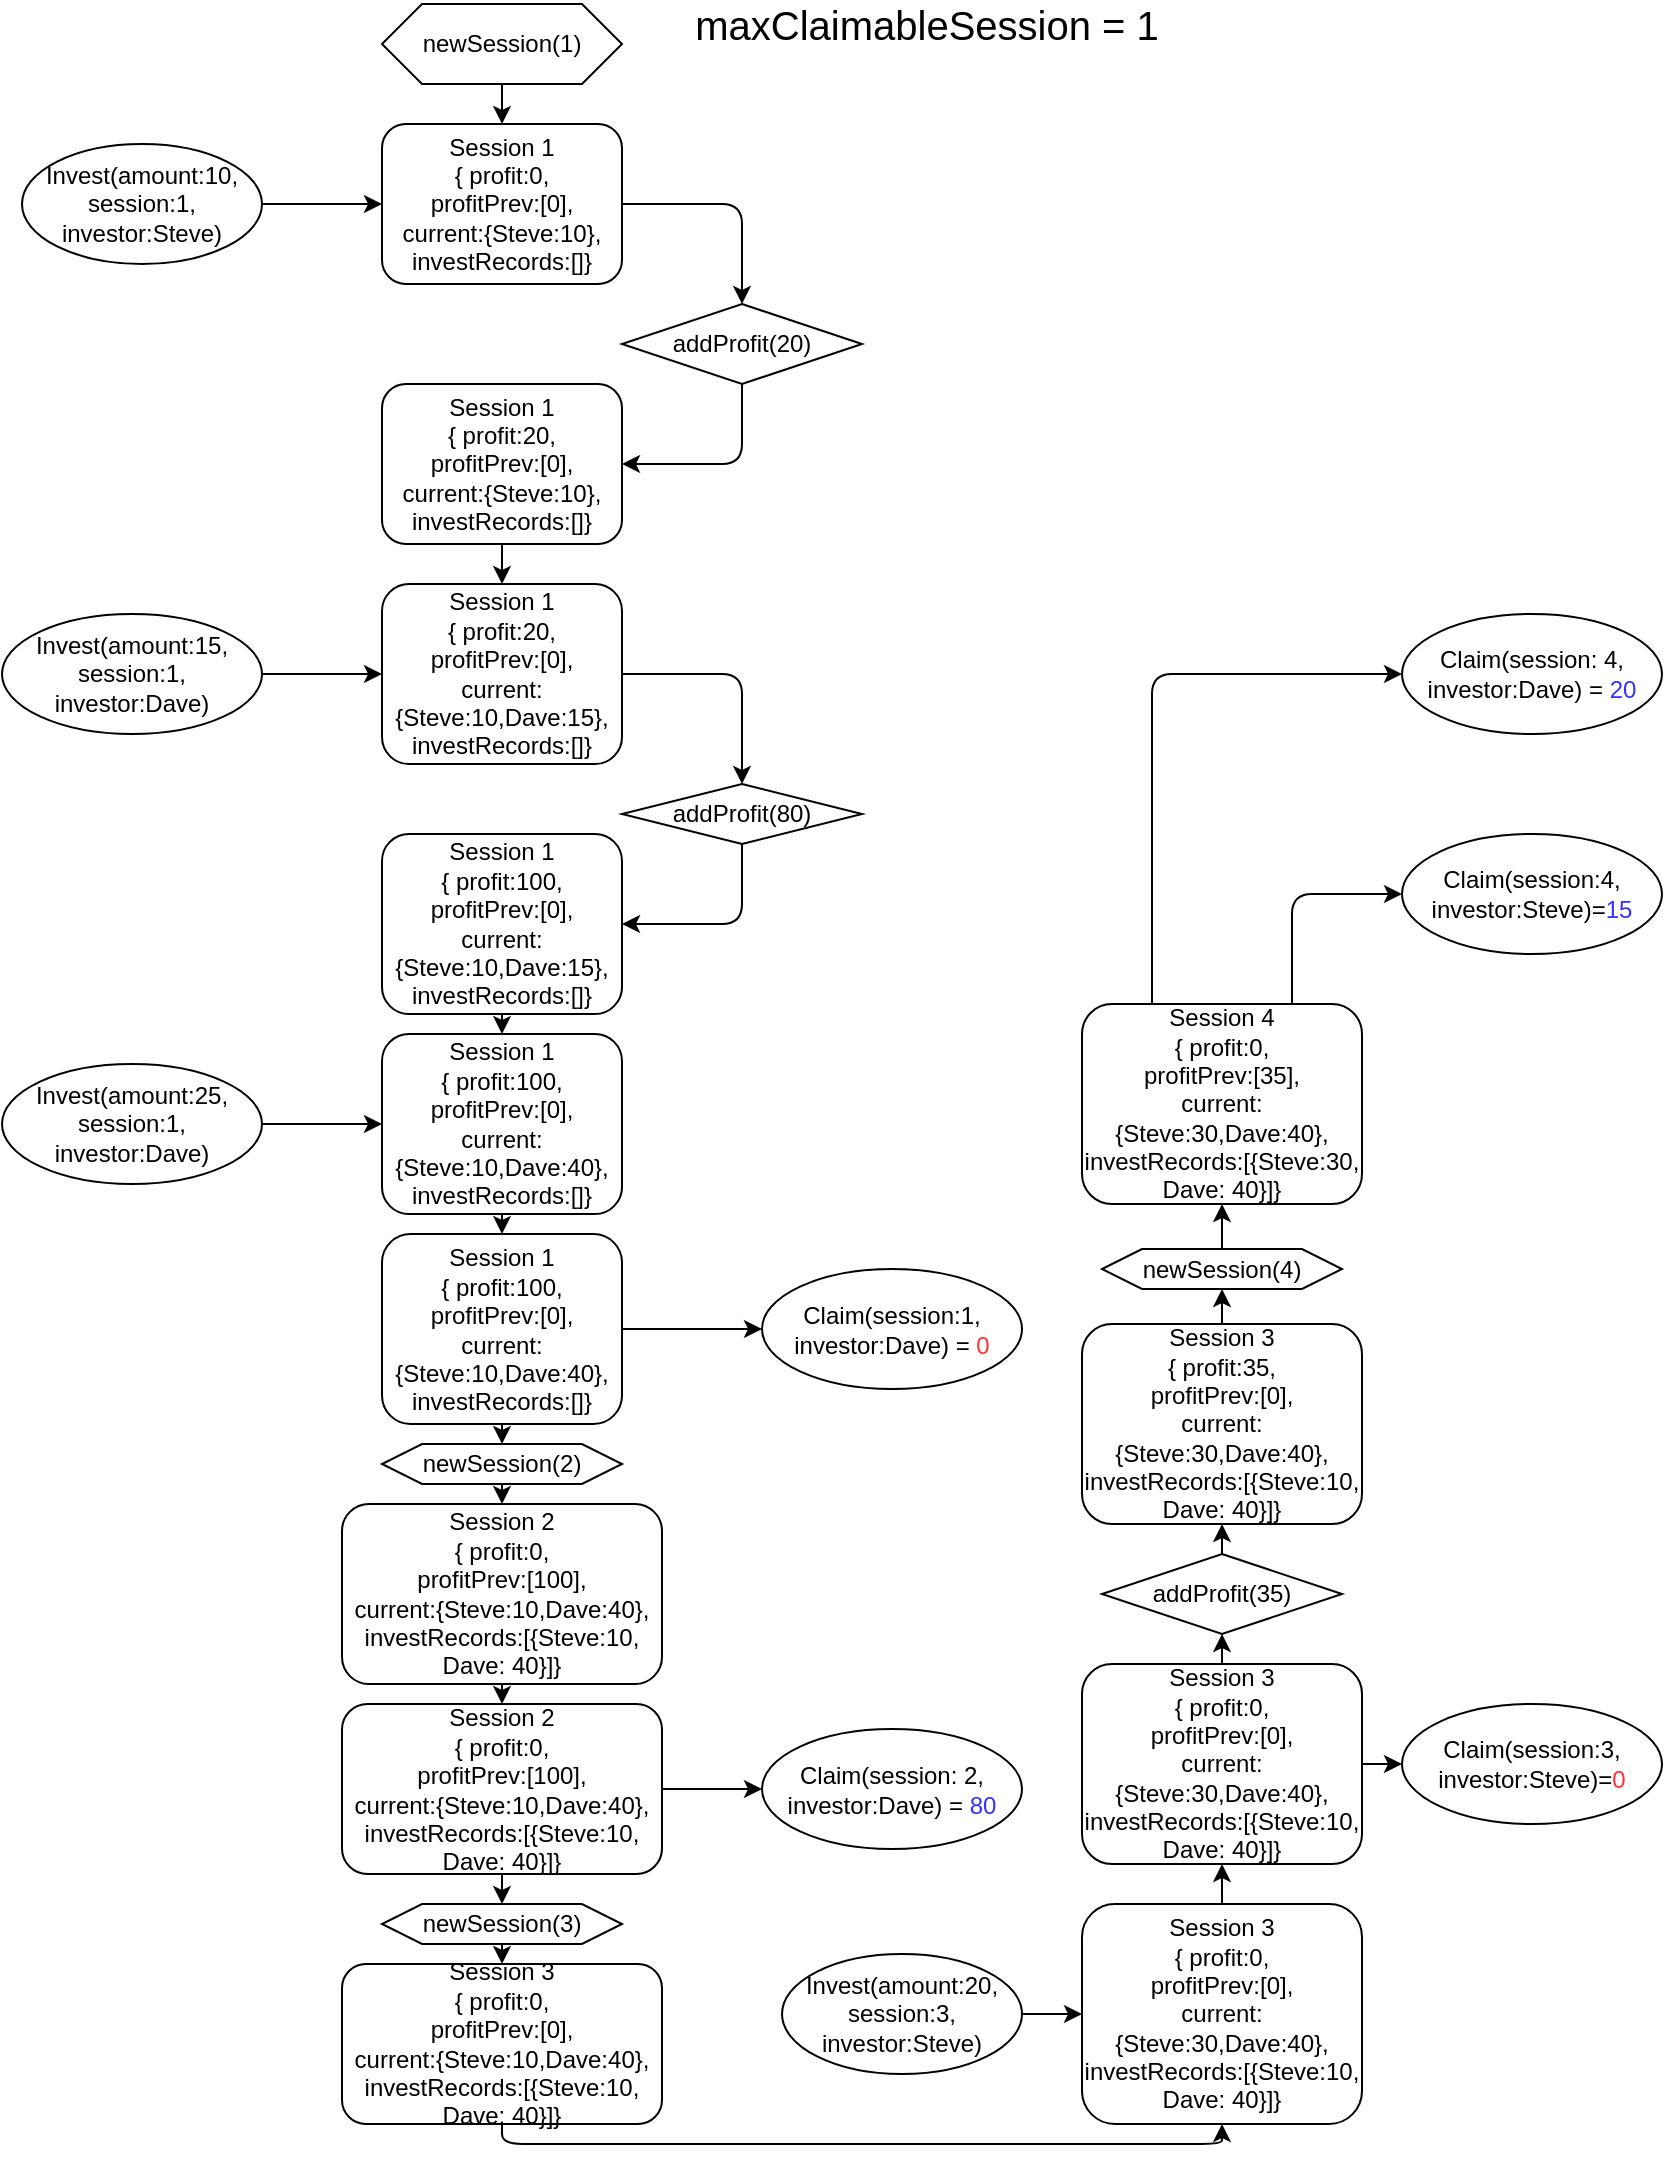 <mxfile version="14.9.7" type="github" pages="3">
  <diagram id="loji6d5wHGWuaxC7HTpE" name="Scenario1_MaxClaimableSession=1">
    <mxGraphModel dx="1101" dy="1554" grid="1" gridSize="10" guides="1" tooltips="1" connect="1" arrows="1" fold="1" page="1" pageScale="1" pageWidth="850" pageHeight="1100" math="0" shadow="0">
      <root>
        <mxCell id="k_TUhZn_JpIToX4vtfrt-0" />
        <mxCell id="k_TUhZn_JpIToX4vtfrt-1" parent="k_TUhZn_JpIToX4vtfrt-0" />
        <mxCell id="XPT8ksmNs8l12v2QQ6D_-64" style="edgeStyle=orthogonalEdgeStyle;orthogonalLoop=1;jettySize=auto;html=1;exitX=1;exitY=0.5;exitDx=0;exitDy=0;entryX=0.5;entryY=0;entryDx=0;entryDy=0;" parent="k_TUhZn_JpIToX4vtfrt-1" source="k_TUhZn_JpIToX4vtfrt-3" target="k_TUhZn_JpIToX4vtfrt-9" edge="1">
          <mxGeometry relative="1" as="geometry" />
        </mxCell>
        <mxCell id="k_TUhZn_JpIToX4vtfrt-3" value="&lt;div&gt;Session 1&lt;/div&gt;&lt;div&gt;{ profit:0,&lt;/div&gt;&lt;div&gt;profitPrev:[0],&lt;br&gt;&lt;/div&gt;&lt;div&gt;current:{Steve:10}, investRecords:[]}&lt;br&gt;&lt;/div&gt;" style="whiteSpace=wrap;html=1;rounded=1;" parent="k_TUhZn_JpIToX4vtfrt-1" vertex="1">
          <mxGeometry x="200" y="80" width="120" height="80" as="geometry" />
        </mxCell>
        <mxCell id="k_TUhZn_JpIToX4vtfrt-6" style="edgeStyle=orthogonalEdgeStyle;orthogonalLoop=1;jettySize=auto;html=1;exitX=1;exitY=0.5;exitDx=0;exitDy=0;entryX=0;entryY=0.5;entryDx=0;entryDy=0;" parent="k_TUhZn_JpIToX4vtfrt-1" source="k_TUhZn_JpIToX4vtfrt-5" target="k_TUhZn_JpIToX4vtfrt-3" edge="1">
          <mxGeometry relative="1" as="geometry" />
        </mxCell>
        <mxCell id="k_TUhZn_JpIToX4vtfrt-5" value="Invest(amount:10, session:1, investor:Steve)" style="ellipse;whiteSpace=wrap;html=1;rounded=1;" parent="k_TUhZn_JpIToX4vtfrt-1" vertex="1">
          <mxGeometry x="20" y="90" width="120" height="60" as="geometry" />
        </mxCell>
        <mxCell id="XPT8ksmNs8l12v2QQ6D_-65" style="edgeStyle=orthogonalEdgeStyle;orthogonalLoop=1;jettySize=auto;html=1;exitX=0.5;exitY=1;exitDx=0;exitDy=0;entryX=1;entryY=0.5;entryDx=0;entryDy=0;" parent="k_TUhZn_JpIToX4vtfrt-1" source="k_TUhZn_JpIToX4vtfrt-9" target="k_TUhZn_JpIToX4vtfrt-15" edge="1">
          <mxGeometry relative="1" as="geometry" />
        </mxCell>
        <mxCell id="k_TUhZn_JpIToX4vtfrt-9" value="addProfit(20)" style="rhombus;whiteSpace=wrap;html=1;rounded=0;" parent="k_TUhZn_JpIToX4vtfrt-1" vertex="1">
          <mxGeometry x="320" y="170" width="120" height="40" as="geometry" />
        </mxCell>
        <mxCell id="XPT8ksmNs8l12v2QQ6D_-66" style="edgeStyle=orthogonalEdgeStyle;orthogonalLoop=1;jettySize=auto;html=1;exitX=1;exitY=0.5;exitDx=0;exitDy=0;entryX=0.5;entryY=0;entryDx=0;entryDy=0;" parent="k_TUhZn_JpIToX4vtfrt-1" source="k_TUhZn_JpIToX4vtfrt-11" target="k_TUhZn_JpIToX4vtfrt-20" edge="1">
          <mxGeometry relative="1" as="geometry" />
        </mxCell>
        <mxCell id="k_TUhZn_JpIToX4vtfrt-11" value="&lt;div&gt;Session 1&lt;/div&gt;&lt;div&gt;{ profit:20,&lt;/div&gt;&lt;div&gt;profitPrev:[0],&lt;br&gt;&lt;/div&gt;&lt;div&gt;current:{Steve:10,Dave:15}, investRecords:[]}&lt;br&gt;&lt;/div&gt;" style="whiteSpace=wrap;html=1;rounded=1;" parent="k_TUhZn_JpIToX4vtfrt-1" vertex="1">
          <mxGeometry x="200" y="310" width="120" height="90" as="geometry" />
        </mxCell>
        <mxCell id="k_TUhZn_JpIToX4vtfrt-14" style="edgeStyle=orthogonalEdgeStyle;orthogonalLoop=1;jettySize=auto;html=1;exitX=1;exitY=0.5;exitDx=0;exitDy=0;entryX=0;entryY=0.5;entryDx=0;entryDy=0;" parent="k_TUhZn_JpIToX4vtfrt-1" source="k_TUhZn_JpIToX4vtfrt-13" target="k_TUhZn_JpIToX4vtfrt-11" edge="1">
          <mxGeometry relative="1" as="geometry" />
        </mxCell>
        <mxCell id="k_TUhZn_JpIToX4vtfrt-13" value="Invest(amount:15, session:1, investor:Dave)" style="ellipse;whiteSpace=wrap;html=1;rounded=1;" parent="k_TUhZn_JpIToX4vtfrt-1" vertex="1">
          <mxGeometry x="10" y="325" width="130" height="60" as="geometry" />
        </mxCell>
        <mxCell id="k_TUhZn_JpIToX4vtfrt-17" style="edgeStyle=orthogonalEdgeStyle;orthogonalLoop=1;jettySize=auto;html=1;exitX=0.5;exitY=1;exitDx=0;exitDy=0;entryX=0.5;entryY=0;entryDx=0;entryDy=0;" parent="k_TUhZn_JpIToX4vtfrt-1" source="k_TUhZn_JpIToX4vtfrt-15" target="k_TUhZn_JpIToX4vtfrt-11" edge="1">
          <mxGeometry relative="1" as="geometry" />
        </mxCell>
        <mxCell id="k_TUhZn_JpIToX4vtfrt-15" value="&lt;div&gt;Session 1&lt;/div&gt;&lt;div&gt;{ profit:20,&lt;/div&gt;&lt;div&gt;profitPrev:[0],&lt;br&gt;&lt;/div&gt;&lt;div&gt;current:{Steve:10}, investRecords:[]}&lt;br&gt;&lt;/div&gt;" style="whiteSpace=wrap;html=1;rounded=1;" parent="k_TUhZn_JpIToX4vtfrt-1" vertex="1">
          <mxGeometry x="200" y="210" width="120" height="80" as="geometry" />
        </mxCell>
        <mxCell id="XPT8ksmNs8l12v2QQ6D_-67" style="edgeStyle=orthogonalEdgeStyle;orthogonalLoop=1;jettySize=auto;html=1;exitX=0.5;exitY=1;exitDx=0;exitDy=0;entryX=1;entryY=0.5;entryDx=0;entryDy=0;" parent="k_TUhZn_JpIToX4vtfrt-1" source="k_TUhZn_JpIToX4vtfrt-20" target="k_TUhZn_JpIToX4vtfrt-21" edge="1">
          <mxGeometry relative="1" as="geometry" />
        </mxCell>
        <mxCell id="k_TUhZn_JpIToX4vtfrt-20" value="addProfit(80)" style="rhombus;whiteSpace=wrap;html=1;rounded=0;" parent="k_TUhZn_JpIToX4vtfrt-1" vertex="1">
          <mxGeometry x="320" y="410" width="120" height="30" as="geometry" />
        </mxCell>
        <mxCell id="m3K5xn2STQ442jW90mxO-2" style="edgeStyle=orthogonalEdgeStyle;orthogonalLoop=1;jettySize=auto;html=1;exitX=0.5;exitY=1;exitDx=0;exitDy=0;entryX=0.5;entryY=0;entryDx=0;entryDy=0;" parent="k_TUhZn_JpIToX4vtfrt-1" source="k_TUhZn_JpIToX4vtfrt-21" target="k_TUhZn_JpIToX4vtfrt-22" edge="1">
          <mxGeometry relative="1" as="geometry" />
        </mxCell>
        <mxCell id="k_TUhZn_JpIToX4vtfrt-21" value="&lt;div&gt;Session 1&lt;/div&gt;&lt;div&gt;{ profit:100,&lt;/div&gt;&lt;div&gt;profitPrev:[0],&lt;br&gt;&lt;/div&gt;&lt;div&gt;current:{Steve:10,Dave:15}, investRecords:[]}&lt;br&gt;&lt;/div&gt;" style="whiteSpace=wrap;html=1;rounded=1;" parent="k_TUhZn_JpIToX4vtfrt-1" vertex="1">
          <mxGeometry x="200" y="435" width="120" height="90" as="geometry" />
        </mxCell>
        <mxCell id="k_TUhZn_JpIToX4vtfrt-38" style="edgeStyle=orthogonalEdgeStyle;orthogonalLoop=1;jettySize=auto;html=1;exitX=0.5;exitY=1;exitDx=0;exitDy=0;entryX=0.5;entryY=0;entryDx=0;entryDy=0;" parent="k_TUhZn_JpIToX4vtfrt-1" source="k_TUhZn_JpIToX4vtfrt-22" target="k_TUhZn_JpIToX4vtfrt-28" edge="1">
          <mxGeometry relative="1" as="geometry" />
        </mxCell>
        <mxCell id="k_TUhZn_JpIToX4vtfrt-22" value="&lt;div&gt;Session 1&lt;/div&gt;&lt;div&gt;{ profit:100,&lt;/div&gt;&lt;div&gt;profitPrev:[0],&lt;br&gt;&lt;/div&gt;&lt;div&gt;current:{Steve:10,Dave:40}, investRecords:[]}&lt;br&gt;&lt;/div&gt;" style="whiteSpace=wrap;html=1;rounded=1;" parent="k_TUhZn_JpIToX4vtfrt-1" vertex="1">
          <mxGeometry x="200" y="535" width="120" height="90" as="geometry" />
        </mxCell>
        <mxCell id="k_TUhZn_JpIToX4vtfrt-23" style="edgeStyle=orthogonalEdgeStyle;orthogonalLoop=1;jettySize=auto;html=1;exitX=1;exitY=0.5;exitDx=0;exitDy=0;entryX=0;entryY=0.5;entryDx=0;entryDy=0;" parent="k_TUhZn_JpIToX4vtfrt-1" source="k_TUhZn_JpIToX4vtfrt-24" target="k_TUhZn_JpIToX4vtfrt-22" edge="1">
          <mxGeometry relative="1" as="geometry" />
        </mxCell>
        <mxCell id="k_TUhZn_JpIToX4vtfrt-24" value="Invest(amount:25, session:1, investor:Dave)" style="ellipse;whiteSpace=wrap;html=1;rounded=1;" parent="k_TUhZn_JpIToX4vtfrt-1" vertex="1">
          <mxGeometry x="10" y="550" width="130" height="60" as="geometry" />
        </mxCell>
        <mxCell id="k_TUhZn_JpIToX4vtfrt-31" style="edgeStyle=orthogonalEdgeStyle;orthogonalLoop=1;jettySize=auto;html=1;exitX=1;exitY=0.5;exitDx=0;exitDy=0;entryX=0;entryY=0.5;entryDx=0;entryDy=0;" parent="k_TUhZn_JpIToX4vtfrt-1" source="k_TUhZn_JpIToX4vtfrt-28" target="k_TUhZn_JpIToX4vtfrt-30" edge="1">
          <mxGeometry relative="1" as="geometry" />
        </mxCell>
        <mxCell id="yJquGkovCwR76NoG3Z3U-9" style="edgeStyle=orthogonalEdgeStyle;orthogonalLoop=1;jettySize=auto;html=1;exitX=0.5;exitY=1;exitDx=0;exitDy=0;entryX=0.5;entryY=0;entryDx=0;entryDy=0;" parent="k_TUhZn_JpIToX4vtfrt-1" source="k_TUhZn_JpIToX4vtfrt-28" target="yJquGkovCwR76NoG3Z3U-8" edge="1">
          <mxGeometry relative="1" as="geometry" />
        </mxCell>
        <mxCell id="k_TUhZn_JpIToX4vtfrt-28" value="&lt;div&gt;Session 1&lt;/div&gt;&lt;div&gt;{ profit:100,&lt;/div&gt;&lt;div&gt;profitPrev:[0],&lt;br&gt;&lt;/div&gt;&lt;div&gt;current:{Steve:10,Dave:40}, investRecords:[]}&lt;br&gt;&lt;/div&gt;" style="whiteSpace=wrap;html=1;rounded=1;" parent="k_TUhZn_JpIToX4vtfrt-1" vertex="1">
          <mxGeometry x="200" y="635" width="120" height="95" as="geometry" />
        </mxCell>
        <mxCell id="k_TUhZn_JpIToX4vtfrt-30" value="Claim(session:1, investor:Dave) = &lt;font color=&quot;#FF3333&quot;&gt;0&lt;/font&gt;" style="ellipse;whiteSpace=wrap;html=1;rounded=1;" parent="k_TUhZn_JpIToX4vtfrt-1" vertex="1">
          <mxGeometry x="390" y="652.5" width="130" height="60" as="geometry" />
        </mxCell>
        <mxCell id="k_TUhZn_JpIToX4vtfrt-46" style="edgeStyle=orthogonalEdgeStyle;orthogonalLoop=1;jettySize=auto;html=1;exitX=0.5;exitY=1;exitDx=0;exitDy=0;entryX=0.5;entryY=0;entryDx=0;entryDy=0;" parent="k_TUhZn_JpIToX4vtfrt-1" source="k_TUhZn_JpIToX4vtfrt-39" target="k_TUhZn_JpIToX4vtfrt-45" edge="1">
          <mxGeometry relative="1" as="geometry" />
        </mxCell>
        <mxCell id="XPT8ksmNs8l12v2QQ6D_-68" style="edgeStyle=orthogonalEdgeStyle;orthogonalLoop=1;jettySize=auto;html=1;exitX=0.5;exitY=0;exitDx=0;exitDy=0;" parent="k_TUhZn_JpIToX4vtfrt-1" source="k_TUhZn_JpIToX4vtfrt-39" edge="1">
          <mxGeometry relative="1" as="geometry">
            <mxPoint x="260" y="770" as="targetPoint" />
          </mxGeometry>
        </mxCell>
        <mxCell id="k_TUhZn_JpIToX4vtfrt-39" value="&lt;div&gt;Session 2&lt;br&gt;&lt;/div&gt;&lt;div&gt;{ profit:0,&lt;br&gt;&lt;/div&gt;&lt;div&gt;profitPrev:[100],&lt;/div&gt;&lt;div&gt;current:{Steve:10,Dave:40},&lt;/div&gt;&lt;div&gt;investRecords:[{Steve:10,&lt;/div&gt;&lt;div&gt;Dave: 40}]}&lt;br&gt;&lt;/div&gt;" style="whiteSpace=wrap;html=1;rounded=1;" parent="k_TUhZn_JpIToX4vtfrt-1" vertex="1">
          <mxGeometry x="180" y="770" width="160" height="90" as="geometry" />
        </mxCell>
        <mxCell id="k_TUhZn_JpIToX4vtfrt-43" value="Claim(session: 2, investor:Dave) = &lt;font color=&quot;#3333FF&quot;&gt;80&lt;/font&gt;" style="ellipse;whiteSpace=wrap;html=1;rounded=1;" parent="k_TUhZn_JpIToX4vtfrt-1" vertex="1">
          <mxGeometry x="390" y="882.5" width="130" height="60" as="geometry" />
        </mxCell>
        <mxCell id="k_TUhZn_JpIToX4vtfrt-47" style="edgeStyle=orthogonalEdgeStyle;orthogonalLoop=1;jettySize=auto;html=1;exitX=1;exitY=0.5;exitDx=0;exitDy=0;entryX=0;entryY=0.5;entryDx=0;entryDy=0;" parent="k_TUhZn_JpIToX4vtfrt-1" source="k_TUhZn_JpIToX4vtfrt-45" target="k_TUhZn_JpIToX4vtfrt-43" edge="1">
          <mxGeometry relative="1" as="geometry" />
        </mxCell>
        <mxCell id="yJquGkovCwR76NoG3Z3U-12" style="edgeStyle=orthogonalEdgeStyle;orthogonalLoop=1;jettySize=auto;html=1;exitX=0.5;exitY=1;exitDx=0;exitDy=0;entryX=0.5;entryY=0;entryDx=0;entryDy=0;" parent="k_TUhZn_JpIToX4vtfrt-1" source="k_TUhZn_JpIToX4vtfrt-45" target="yJquGkovCwR76NoG3Z3U-11" edge="1">
          <mxGeometry relative="1" as="geometry" />
        </mxCell>
        <mxCell id="k_TUhZn_JpIToX4vtfrt-45" value="&lt;div&gt;Session 2&lt;br&gt;&lt;/div&gt;&lt;div&gt;{ profit:0,&lt;br&gt;&lt;/div&gt;&lt;div&gt;profitPrev:[100],&lt;/div&gt;&lt;div&gt;current:{Steve:10,Dave:40},&lt;/div&gt;&lt;div&gt;investRecords:[{Steve:10,&lt;/div&gt;&lt;div&gt;Dave: 40}]}&lt;br&gt;&lt;/div&gt;" style="whiteSpace=wrap;html=1;rounded=1;" parent="k_TUhZn_JpIToX4vtfrt-1" vertex="1">
          <mxGeometry x="180" y="870" width="160" height="85" as="geometry" />
        </mxCell>
        <mxCell id="k_TUhZn_JpIToX4vtfrt-56" style="edgeStyle=orthogonalEdgeStyle;orthogonalLoop=1;jettySize=auto;html=1;exitX=0.5;exitY=1;exitDx=0;exitDy=0;entryX=0.5;entryY=1;entryDx=0;entryDy=0;" parent="k_TUhZn_JpIToX4vtfrt-1" source="k_TUhZn_JpIToX4vtfrt-53" target="k_TUhZn_JpIToX4vtfrt-55" edge="1">
          <mxGeometry relative="1" as="geometry">
            <Array as="points">
              <mxPoint x="260" y="1090" />
              <mxPoint x="620" y="1090" />
            </Array>
          </mxGeometry>
        </mxCell>
        <mxCell id="k_TUhZn_JpIToX4vtfrt-53" value="&lt;div&gt;Session 3&lt;br&gt;&lt;/div&gt;&lt;div&gt;{ profit:0,&lt;br&gt;&lt;/div&gt;&lt;div&gt;profitPrev:[0],&lt;/div&gt;&lt;div&gt;current:{Steve:10,Dave:40},&lt;/div&gt;&lt;div&gt;investRecords:[{Steve:10,&lt;/div&gt;&lt;div&gt;Dave: 40}]}&lt;br&gt;&lt;/div&gt;" style="whiteSpace=wrap;html=1;rounded=1;" parent="k_TUhZn_JpIToX4vtfrt-1" vertex="1">
          <mxGeometry x="180" y="1000" width="160" height="80" as="geometry" />
        </mxCell>
        <mxCell id="k_TUhZn_JpIToX4vtfrt-60" style="edgeStyle=orthogonalEdgeStyle;orthogonalLoop=1;jettySize=auto;html=1;exitX=0.5;exitY=0;exitDx=0;exitDy=0;entryX=0.5;entryY=1;entryDx=0;entryDy=0;" parent="k_TUhZn_JpIToX4vtfrt-1" source="k_TUhZn_JpIToX4vtfrt-55" target="k_TUhZn_JpIToX4vtfrt-59" edge="1">
          <mxGeometry relative="1" as="geometry" />
        </mxCell>
        <mxCell id="k_TUhZn_JpIToX4vtfrt-55" value="&lt;div&gt;Session 3&lt;br&gt;&lt;/div&gt;&lt;div&gt;{ profit:0,&lt;br&gt;&lt;/div&gt;&lt;div&gt;profitPrev:[0],&lt;/div&gt;&lt;div&gt;current:{Steve:30,Dave:40},&lt;/div&gt;&lt;div&gt;investRecords:[{Steve:10,&lt;/div&gt;&lt;div&gt;Dave: 40}]}&lt;br&gt;&lt;/div&gt;" style="whiteSpace=wrap;html=1;rounded=1;" parent="k_TUhZn_JpIToX4vtfrt-1" vertex="1">
          <mxGeometry x="550" y="970" width="140" height="110" as="geometry" />
        </mxCell>
        <mxCell id="k_TUhZn_JpIToX4vtfrt-58" style="edgeStyle=orthogonalEdgeStyle;orthogonalLoop=1;jettySize=auto;html=1;exitX=1;exitY=0.5;exitDx=0;exitDy=0;" parent="k_TUhZn_JpIToX4vtfrt-1" source="k_TUhZn_JpIToX4vtfrt-57" target="k_TUhZn_JpIToX4vtfrt-55" edge="1">
          <mxGeometry relative="1" as="geometry" />
        </mxCell>
        <mxCell id="k_TUhZn_JpIToX4vtfrt-57" value="Invest(amount:20, session:3, investor:Steve)" style="ellipse;whiteSpace=wrap;html=1;rounded=1;" parent="k_TUhZn_JpIToX4vtfrt-1" vertex="1">
          <mxGeometry x="400" y="995" width="120" height="60" as="geometry" />
        </mxCell>
        <mxCell id="k_TUhZn_JpIToX4vtfrt-62" style="edgeStyle=orthogonalEdgeStyle;orthogonalLoop=1;jettySize=auto;html=1;exitX=1;exitY=0.5;exitDx=0;exitDy=0;entryX=0;entryY=0.5;entryDx=0;entryDy=0;" parent="k_TUhZn_JpIToX4vtfrt-1" source="k_TUhZn_JpIToX4vtfrt-59" target="k_TUhZn_JpIToX4vtfrt-61" edge="1">
          <mxGeometry relative="1" as="geometry" />
        </mxCell>
        <mxCell id="k_TUhZn_JpIToX4vtfrt-65" style="edgeStyle=orthogonalEdgeStyle;orthogonalLoop=1;jettySize=auto;html=1;exitX=0.5;exitY=0;exitDx=0;exitDy=0;entryX=0.5;entryY=1;entryDx=0;entryDy=0;" parent="k_TUhZn_JpIToX4vtfrt-1" source="k_TUhZn_JpIToX4vtfrt-59" target="k_TUhZn_JpIToX4vtfrt-64" edge="1">
          <mxGeometry relative="1" as="geometry" />
        </mxCell>
        <mxCell id="k_TUhZn_JpIToX4vtfrt-59" value="&lt;div&gt;Session 3&lt;br&gt;&lt;/div&gt;&lt;div&gt;{ profit:0,&lt;br&gt;&lt;/div&gt;&lt;div&gt;profitPrev:[0],&lt;/div&gt;&lt;div&gt;current:{Steve:30,Dave:40},&lt;/div&gt;&lt;div&gt;investRecords:[{Steve:10,&lt;/div&gt;&lt;div&gt;Dave: 40}]}&lt;br&gt;&lt;/div&gt;" style="whiteSpace=wrap;html=1;rounded=1;" parent="k_TUhZn_JpIToX4vtfrt-1" vertex="1">
          <mxGeometry x="550" y="850" width="140" height="100" as="geometry" />
        </mxCell>
        <mxCell id="k_TUhZn_JpIToX4vtfrt-61" value="Claim(session:3, investor:Steve)=&lt;font color=&quot;#FF3333&quot;&gt;0&lt;/font&gt;" style="ellipse;whiteSpace=wrap;html=1;rounded=1;" parent="k_TUhZn_JpIToX4vtfrt-1" vertex="1">
          <mxGeometry x="710" y="870" width="130" height="60" as="geometry" />
        </mxCell>
        <mxCell id="k_TUhZn_JpIToX4vtfrt-67" style="edgeStyle=orthogonalEdgeStyle;orthogonalLoop=1;jettySize=auto;html=1;exitX=0.5;exitY=0;exitDx=0;exitDy=0;entryX=0.5;entryY=1;entryDx=0;entryDy=0;" parent="k_TUhZn_JpIToX4vtfrt-1" source="k_TUhZn_JpIToX4vtfrt-64" target="k_TUhZn_JpIToX4vtfrt-66" edge="1">
          <mxGeometry relative="1" as="geometry" />
        </mxCell>
        <mxCell id="k_TUhZn_JpIToX4vtfrt-64" value="addProfit(35)" style="rhombus;whiteSpace=wrap;html=1;rounded=0;" parent="k_TUhZn_JpIToX4vtfrt-1" vertex="1">
          <mxGeometry x="560" y="795" width="120" height="40" as="geometry" />
        </mxCell>
        <mxCell id="yJquGkovCwR76NoG3Z3U-15" style="edgeStyle=orthogonalEdgeStyle;orthogonalLoop=1;jettySize=auto;html=1;exitX=0.5;exitY=0;exitDx=0;exitDy=0;entryX=0.5;entryY=1;entryDx=0;entryDy=0;" parent="k_TUhZn_JpIToX4vtfrt-1" source="k_TUhZn_JpIToX4vtfrt-66" target="yJquGkovCwR76NoG3Z3U-14" edge="1">
          <mxGeometry relative="1" as="geometry" />
        </mxCell>
        <mxCell id="k_TUhZn_JpIToX4vtfrt-66" value="&lt;div&gt;Session 3&lt;br&gt;&lt;/div&gt;&lt;div&gt;{ profit:35,&lt;br&gt;&lt;/div&gt;&lt;div&gt;profitPrev:[0],&lt;/div&gt;&lt;div&gt;current:{Steve:30,Dave:40},&lt;/div&gt;&lt;div&gt;investRecords:[{Steve:10,&lt;/div&gt;&lt;div&gt;Dave: 40}]}&lt;br&gt;&lt;/div&gt;" style="whiteSpace=wrap;html=1;rounded=1;" parent="k_TUhZn_JpIToX4vtfrt-1" vertex="1">
          <mxGeometry x="550" y="680" width="140" height="100" as="geometry" />
        </mxCell>
        <mxCell id="k_TUhZn_JpIToX4vtfrt-72" value="Claim(session:4, investor:Steve)=&lt;font color=&quot;#3333FF&quot;&gt;15&lt;/font&gt;" style="ellipse;whiteSpace=wrap;html=1;rounded=1;" parent="k_TUhZn_JpIToX4vtfrt-1" vertex="1">
          <mxGeometry x="710" y="435" width="130" height="60" as="geometry" />
        </mxCell>
        <mxCell id="k_TUhZn_JpIToX4vtfrt-76" value="Claim(session: 4, investor:Dave) = &lt;font color=&quot;#3333FF&quot;&gt;20&lt;/font&gt;" style="ellipse;whiteSpace=wrap;html=1;rounded=1;" parent="k_TUhZn_JpIToX4vtfrt-1" vertex="1">
          <mxGeometry x="710" y="325" width="130" height="60" as="geometry" />
        </mxCell>
        <mxCell id="2RX_QsnpYBfUHCNBmFly-2" style="edgeStyle=orthogonalEdgeStyle;orthogonalLoop=1;jettySize=auto;html=1;exitX=0.75;exitY=0;exitDx=0;exitDy=0;entryX=0;entryY=0.5;entryDx=0;entryDy=0;" edge="1" parent="k_TUhZn_JpIToX4vtfrt-1" source="yJquGkovCwR76NoG3Z3U-3" target="k_TUhZn_JpIToX4vtfrt-72">
          <mxGeometry relative="1" as="geometry" />
        </mxCell>
        <mxCell id="2RX_QsnpYBfUHCNBmFly-3" style="edgeStyle=orthogonalEdgeStyle;rounded=1;orthogonalLoop=1;jettySize=auto;html=1;exitX=0.25;exitY=0;exitDx=0;exitDy=0;entryX=0;entryY=0.5;entryDx=0;entryDy=0;" edge="1" parent="k_TUhZn_JpIToX4vtfrt-1" source="yJquGkovCwR76NoG3Z3U-3" target="k_TUhZn_JpIToX4vtfrt-76">
          <mxGeometry relative="1" as="geometry" />
        </mxCell>
        <mxCell id="yJquGkovCwR76NoG3Z3U-3" value="&lt;div&gt;Session 4&lt;br&gt;&lt;/div&gt;&lt;div&gt;{ profit:0,&lt;br&gt;&lt;/div&gt;&lt;div&gt;profitPrev:[35],&lt;/div&gt;&lt;div&gt;current:{Steve:30,Dave:40},&lt;/div&gt;&lt;div&gt;investRecords:[{Steve:30,&lt;/div&gt;&lt;div&gt;Dave: 40}]}&lt;br&gt;&lt;/div&gt;" style="whiteSpace=wrap;html=1;rounded=1;" parent="k_TUhZn_JpIToX4vtfrt-1" vertex="1">
          <mxGeometry x="550" y="520" width="140" height="100" as="geometry" />
        </mxCell>
        <mxCell id="yJquGkovCwR76NoG3Z3U-10" style="edgeStyle=orthogonalEdgeStyle;orthogonalLoop=1;jettySize=auto;html=1;exitX=0.5;exitY=1;exitDx=0;exitDy=0;entryX=0.5;entryY=0;entryDx=0;entryDy=0;" parent="k_TUhZn_JpIToX4vtfrt-1" source="yJquGkovCwR76NoG3Z3U-8" target="k_TUhZn_JpIToX4vtfrt-39" edge="1">
          <mxGeometry relative="1" as="geometry" />
        </mxCell>
        <mxCell id="yJquGkovCwR76NoG3Z3U-8" value="&lt;div&gt;newSession(2)&lt;/div&gt;" style="shape=hexagon;perimeter=hexagonPerimeter2;whiteSpace=wrap;html=1;fixedSize=1;rounded=0;" parent="k_TUhZn_JpIToX4vtfrt-1" vertex="1">
          <mxGeometry x="200" y="740" width="120" height="20" as="geometry" />
        </mxCell>
        <mxCell id="yJquGkovCwR76NoG3Z3U-13" style="edgeStyle=orthogonalEdgeStyle;orthogonalLoop=1;jettySize=auto;html=1;exitX=0.5;exitY=1;exitDx=0;exitDy=0;entryX=0.5;entryY=0;entryDx=0;entryDy=0;" parent="k_TUhZn_JpIToX4vtfrt-1" source="yJquGkovCwR76NoG3Z3U-11" target="k_TUhZn_JpIToX4vtfrt-53" edge="1">
          <mxGeometry relative="1" as="geometry" />
        </mxCell>
        <mxCell id="yJquGkovCwR76NoG3Z3U-11" value="&lt;div&gt;newSession(3)&lt;/div&gt;" style="shape=hexagon;perimeter=hexagonPerimeter2;whiteSpace=wrap;html=1;fixedSize=1;rounded=0;" parent="k_TUhZn_JpIToX4vtfrt-1" vertex="1">
          <mxGeometry x="200" y="970" width="120" height="20" as="geometry" />
        </mxCell>
        <mxCell id="yJquGkovCwR76NoG3Z3U-17" style="edgeStyle=orthogonalEdgeStyle;orthogonalLoop=1;jettySize=auto;html=1;exitX=0.5;exitY=0;exitDx=0;exitDy=0;entryX=0.5;entryY=1;entryDx=0;entryDy=0;" parent="k_TUhZn_JpIToX4vtfrt-1" source="yJquGkovCwR76NoG3Z3U-14" target="yJquGkovCwR76NoG3Z3U-3" edge="1">
          <mxGeometry relative="1" as="geometry" />
        </mxCell>
        <mxCell id="yJquGkovCwR76NoG3Z3U-14" value="&lt;div&gt;newSession(4)&lt;/div&gt;" style="shape=hexagon;perimeter=hexagonPerimeter2;whiteSpace=wrap;html=1;fixedSize=1;rounded=0;" parent="k_TUhZn_JpIToX4vtfrt-1" vertex="1">
          <mxGeometry x="560" y="642.5" width="120" height="20" as="geometry" />
        </mxCell>
        <mxCell id="qhMx9awklwHbOFY4VPaS-0" value="maxClaimableSession = 1" style="text;html=1;strokeColor=none;fillColor=none;align=center;verticalAlign=middle;whiteSpace=wrap;fontSize=20;rounded=1;" parent="k_TUhZn_JpIToX4vtfrt-1" vertex="1">
          <mxGeometry x="320" y="20" width="305" height="20" as="geometry" />
        </mxCell>
        <mxCell id="CW_NQTFAMHuf74rHYHPA-3" style="edgeStyle=orthogonalEdgeStyle;orthogonalLoop=1;jettySize=auto;html=1;exitX=0.5;exitY=1;exitDx=0;exitDy=0;entryX=0.5;entryY=0;entryDx=0;entryDy=0;fontSize=20;" parent="k_TUhZn_JpIToX4vtfrt-1" source="CW_NQTFAMHuf74rHYHPA-1" target="k_TUhZn_JpIToX4vtfrt-3" edge="1">
          <mxGeometry relative="1" as="geometry" />
        </mxCell>
        <mxCell id="CW_NQTFAMHuf74rHYHPA-1" value="&lt;div&gt;newSession(1)&lt;/div&gt;" style="shape=hexagon;perimeter=hexagonPerimeter2;whiteSpace=wrap;html=1;fixedSize=1;rounded=0;" parent="k_TUhZn_JpIToX4vtfrt-1" vertex="1">
          <mxGeometry x="200" y="20" width="120" height="40" as="geometry" />
        </mxCell>
      </root>
    </mxGraphModel>
  </diagram>
  <diagram id="C_Lap4P_rimV70JenlwI" name="Scenario2_MaxClaimableSession=2">
    <mxGraphModel dx="1101" dy="1554" grid="1" gridSize="10" guides="1" tooltips="1" connect="1" arrows="1" fold="1" page="1" pageScale="1" pageWidth="850" pageHeight="1100" math="0" shadow="0">
      <root>
        <mxCell id="iTom-UJpVvmiZ_75oO6J-0" />
        <mxCell id="iTom-UJpVvmiZ_75oO6J-1" parent="iTom-UJpVvmiZ_75oO6J-0" />
        <mxCell id="rUbak7L-tr6PBLR87c6y-6" style="edgeStyle=orthogonalEdgeStyle;rounded=1;orthogonalLoop=1;jettySize=auto;html=1;exitX=1;exitY=0.5;exitDx=0;exitDy=0;entryX=0.5;entryY=0;entryDx=0;entryDy=0;fontSize=20;" parent="iTom-UJpVvmiZ_75oO6J-1" source="5X1X3crS44ORBH0vk_nt-1" target="5X1X3crS44ORBH0vk_nt-5" edge="1">
          <mxGeometry relative="1" as="geometry" />
        </mxCell>
        <mxCell id="5X1X3crS44ORBH0vk_nt-1" value="&lt;div&gt;Session 1&lt;/div&gt;&lt;div&gt;{ profit:0,&lt;/div&gt;&lt;div&gt;profitPrev:[0],&lt;br&gt;&lt;/div&gt;&lt;div&gt;current:{Steve:10}, investRecords:[]}&lt;br&gt;&lt;/div&gt;" style="rounded=1;whiteSpace=wrap;html=1;" parent="iTom-UJpVvmiZ_75oO6J-1" vertex="1">
          <mxGeometry x="200" y="80" width="120" height="80" as="geometry" />
        </mxCell>
        <mxCell id="5X1X3crS44ORBH0vk_nt-2" style="edgeStyle=orthogonalEdgeStyle;rounded=0;orthogonalLoop=1;jettySize=auto;html=1;exitX=1;exitY=0.5;exitDx=0;exitDy=0;entryX=0;entryY=0.5;entryDx=0;entryDy=0;" parent="iTom-UJpVvmiZ_75oO6J-1" source="5X1X3crS44ORBH0vk_nt-3" target="5X1X3crS44ORBH0vk_nt-1" edge="1">
          <mxGeometry relative="1" as="geometry" />
        </mxCell>
        <mxCell id="5X1X3crS44ORBH0vk_nt-3" value="Invest(amount:10, session:1, investor:Steve)" style="ellipse;whiteSpace=wrap;html=1;" parent="iTom-UJpVvmiZ_75oO6J-1" vertex="1">
          <mxGeometry x="40" y="90" width="120" height="60" as="geometry" />
        </mxCell>
        <mxCell id="rUbak7L-tr6PBLR87c6y-7" style="edgeStyle=orthogonalEdgeStyle;rounded=1;orthogonalLoop=1;jettySize=auto;html=1;exitX=0.5;exitY=1;exitDx=0;exitDy=0;entryX=1;entryY=0.5;entryDx=0;entryDy=0;fontSize=20;" parent="iTom-UJpVvmiZ_75oO6J-1" source="5X1X3crS44ORBH0vk_nt-5" target="5X1X3crS44ORBH0vk_nt-11" edge="1">
          <mxGeometry relative="1" as="geometry" />
        </mxCell>
        <mxCell id="5X1X3crS44ORBH0vk_nt-5" value="addProfit(20)" style="rhombus;whiteSpace=wrap;html=1;" parent="iTom-UJpVvmiZ_75oO6J-1" vertex="1">
          <mxGeometry x="300" y="160" width="120" height="40" as="geometry" />
        </mxCell>
        <mxCell id="rUbak7L-tr6PBLR87c6y-4" style="edgeStyle=orthogonalEdgeStyle;rounded=1;orthogonalLoop=1;jettySize=auto;html=1;exitX=1;exitY=0.5;exitDx=0;exitDy=0;entryX=0.5;entryY=0;entryDx=0;entryDy=0;fontSize=20;" parent="iTom-UJpVvmiZ_75oO6J-1" source="5X1X3crS44ORBH0vk_nt-7" target="5X1X3crS44ORBH0vk_nt-13" edge="1">
          <mxGeometry relative="1" as="geometry" />
        </mxCell>
        <mxCell id="5X1X3crS44ORBH0vk_nt-7" value="&lt;div&gt;Session 1&lt;/div&gt;&lt;div&gt;{ profit:20,&lt;/div&gt;&lt;div&gt;profitPrev:[0],&lt;br&gt;&lt;/div&gt;&lt;div&gt;current:{Steve:10,Dave:15}, investRecords:[]}&lt;br&gt;&lt;/div&gt;" style="rounded=1;whiteSpace=wrap;html=1;" parent="iTom-UJpVvmiZ_75oO6J-1" vertex="1">
          <mxGeometry x="200" y="290" width="120" height="90" as="geometry" />
        </mxCell>
        <mxCell id="5X1X3crS44ORBH0vk_nt-8" style="edgeStyle=orthogonalEdgeStyle;rounded=0;orthogonalLoop=1;jettySize=auto;html=1;exitX=1;exitY=0.5;exitDx=0;exitDy=0;entryX=0;entryY=0.5;entryDx=0;entryDy=0;" parent="iTom-UJpVvmiZ_75oO6J-1" source="5X1X3crS44ORBH0vk_nt-9" target="5X1X3crS44ORBH0vk_nt-7" edge="1">
          <mxGeometry relative="1" as="geometry" />
        </mxCell>
        <mxCell id="5X1X3crS44ORBH0vk_nt-9" value="Invest(amount:15, session:1, investor:Dave)" style="ellipse;whiteSpace=wrap;html=1;" parent="iTom-UJpVvmiZ_75oO6J-1" vertex="1">
          <mxGeometry x="30" y="305" width="130" height="60" as="geometry" />
        </mxCell>
        <mxCell id="5X1X3crS44ORBH0vk_nt-10" style="edgeStyle=orthogonalEdgeStyle;rounded=0;orthogonalLoop=1;jettySize=auto;html=1;exitX=0.5;exitY=1;exitDx=0;exitDy=0;entryX=0.5;entryY=0;entryDx=0;entryDy=0;" parent="iTom-UJpVvmiZ_75oO6J-1" source="5X1X3crS44ORBH0vk_nt-11" target="5X1X3crS44ORBH0vk_nt-7" edge="1">
          <mxGeometry relative="1" as="geometry" />
        </mxCell>
        <mxCell id="5X1X3crS44ORBH0vk_nt-11" value="&lt;div&gt;Session 1&lt;/div&gt;&lt;div&gt;{ profit:20,&lt;/div&gt;&lt;div&gt;profitPrev:[0],&lt;br&gt;&lt;/div&gt;&lt;div&gt;current:{Steve:10}, investRecords:[]}&lt;br&gt;&lt;/div&gt;" style="rounded=1;whiteSpace=wrap;html=1;" parent="iTom-UJpVvmiZ_75oO6J-1" vertex="1">
          <mxGeometry x="200" y="190" width="120" height="80" as="geometry" />
        </mxCell>
        <mxCell id="rUbak7L-tr6PBLR87c6y-5" style="edgeStyle=orthogonalEdgeStyle;rounded=1;orthogonalLoop=1;jettySize=auto;html=1;exitX=0.5;exitY=1;exitDx=0;exitDy=0;entryX=1;entryY=0.5;entryDx=0;entryDy=0;fontSize=20;" parent="iTom-UJpVvmiZ_75oO6J-1" source="5X1X3crS44ORBH0vk_nt-13" target="5X1X3crS44ORBH0vk_nt-15" edge="1">
          <mxGeometry relative="1" as="geometry" />
        </mxCell>
        <mxCell id="5X1X3crS44ORBH0vk_nt-13" value="addProfit(30)" style="rhombus;whiteSpace=wrap;html=1;" parent="iTom-UJpVvmiZ_75oO6J-1" vertex="1">
          <mxGeometry x="305" y="380" width="120" height="30" as="geometry" />
        </mxCell>
        <mxCell id="5X1X3crS44ORBH0vk_nt-14" style="edgeStyle=orthogonalEdgeStyle;rounded=0;orthogonalLoop=1;jettySize=auto;html=1;exitX=0.5;exitY=1;exitDx=0;exitDy=0;entryX=0.5;entryY=0;entryDx=0;entryDy=0;" parent="iTom-UJpVvmiZ_75oO6J-1" source="5X1X3crS44ORBH0vk_nt-15" target="5X1X3crS44ORBH0vk_nt-17" edge="1">
          <mxGeometry relative="1" as="geometry" />
        </mxCell>
        <mxCell id="5X1X3crS44ORBH0vk_nt-15" value="&lt;div&gt;Session 1&lt;/div&gt;&lt;div&gt;{ profit:50,&lt;/div&gt;&lt;div&gt;profitPrev:[0],&lt;br&gt;&lt;/div&gt;&lt;div&gt;current:{Steve:10,Dave:15}, investRecords:[]}&lt;br&gt;&lt;/div&gt;" style="rounded=1;whiteSpace=wrap;html=1;" parent="iTom-UJpVvmiZ_75oO6J-1" vertex="1">
          <mxGeometry x="200" y="410" width="120" height="90" as="geometry" />
        </mxCell>
        <mxCell id="5X1X3crS44ORBH0vk_nt-16" style="edgeStyle=orthogonalEdgeStyle;rounded=0;orthogonalLoop=1;jettySize=auto;html=1;exitX=0.5;exitY=1;exitDx=0;exitDy=0;entryX=0.5;entryY=0;entryDx=0;entryDy=0;" parent="iTom-UJpVvmiZ_75oO6J-1" source="5X1X3crS44ORBH0vk_nt-17" target="5X1X3crS44ORBH0vk_nt-22" edge="1">
          <mxGeometry relative="1" as="geometry" />
        </mxCell>
        <mxCell id="5X1X3crS44ORBH0vk_nt-17" value="&lt;div&gt;Session 1&lt;/div&gt;&lt;div&gt;{ profit:50,&lt;/div&gt;&lt;div&gt;profitPrev:[0],&lt;br&gt;&lt;/div&gt;&lt;div&gt;current:{Steve:10,Dave:40}, investRecords:[]}&lt;br&gt;&lt;/div&gt;" style="rounded=1;whiteSpace=wrap;html=1;" parent="iTom-UJpVvmiZ_75oO6J-1" vertex="1">
          <mxGeometry x="200" y="520" width="120" height="90" as="geometry" />
        </mxCell>
        <mxCell id="5X1X3crS44ORBH0vk_nt-18" style="edgeStyle=orthogonalEdgeStyle;rounded=0;orthogonalLoop=1;jettySize=auto;html=1;exitX=1;exitY=0.5;exitDx=0;exitDy=0;entryX=0;entryY=0.5;entryDx=0;entryDy=0;" parent="iTom-UJpVvmiZ_75oO6J-1" source="5X1X3crS44ORBH0vk_nt-19" target="5X1X3crS44ORBH0vk_nt-17" edge="1">
          <mxGeometry relative="1" as="geometry" />
        </mxCell>
        <mxCell id="5X1X3crS44ORBH0vk_nt-19" value="Invest(amount:25, session:1, investor:Dave)" style="ellipse;whiteSpace=wrap;html=1;" parent="iTom-UJpVvmiZ_75oO6J-1" vertex="1">
          <mxGeometry x="30" y="535" width="130" height="60" as="geometry" />
        </mxCell>
        <mxCell id="5X1X3crS44ORBH0vk_nt-20" style="edgeStyle=orthogonalEdgeStyle;rounded=0;orthogonalLoop=1;jettySize=auto;html=1;exitX=1;exitY=0.5;exitDx=0;exitDy=0;entryX=0;entryY=0.5;entryDx=0;entryDy=0;" parent="iTom-UJpVvmiZ_75oO6J-1" source="5X1X3crS44ORBH0vk_nt-22" target="5X1X3crS44ORBH0vk_nt-23" edge="1">
          <mxGeometry relative="1" as="geometry" />
        </mxCell>
        <mxCell id="5X1X3crS44ORBH0vk_nt-21" style="edgeStyle=orthogonalEdgeStyle;rounded=0;orthogonalLoop=1;jettySize=auto;html=1;exitX=0.5;exitY=1;exitDx=0;exitDy=0;entryX=0.5;entryY=0;entryDx=0;entryDy=0;" parent="iTom-UJpVvmiZ_75oO6J-1" source="5X1X3crS44ORBH0vk_nt-22" target="5X1X3crS44ORBH0vk_nt-56" edge="1">
          <mxGeometry relative="1" as="geometry" />
        </mxCell>
        <mxCell id="5X1X3crS44ORBH0vk_nt-22" value="&lt;div&gt;Session 1&lt;/div&gt;&lt;div&gt;{ profit:50,&lt;/div&gt;&lt;div&gt;profitPrev:[0],&lt;br&gt;&lt;/div&gt;&lt;div&gt;current:{Steve:10,Dave:40}, investRecords:[]}&lt;br&gt;&lt;/div&gt;" style="rounded=1;whiteSpace=wrap;html=1;" parent="iTom-UJpVvmiZ_75oO6J-1" vertex="1">
          <mxGeometry x="200" y="620" width="120" height="85" as="geometry" />
        </mxCell>
        <mxCell id="5X1X3crS44ORBH0vk_nt-23" value="Claim(session:1, investor:Dave) = 0" style="ellipse;whiteSpace=wrap;html=1;" parent="iTom-UJpVvmiZ_75oO6J-1" vertex="1">
          <mxGeometry x="390" y="632.5" width="130" height="60" as="geometry" />
        </mxCell>
        <mxCell id="I7bA88NdQWbzrgkd7RQG-0" style="edgeStyle=orthogonalEdgeStyle;rounded=0;orthogonalLoop=1;jettySize=auto;html=1;exitX=1;exitY=0.5;exitDx=0;exitDy=0;entryX=0;entryY=0.5;entryDx=0;entryDy=0;" parent="iTom-UJpVvmiZ_75oO6J-1" source="5X1X3crS44ORBH0vk_nt-26" target="5X1X3crS44ORBH0vk_nt-27" edge="1">
          <mxGeometry relative="1" as="geometry" />
        </mxCell>
        <mxCell id="I7bA88NdQWbzrgkd7RQG-1" style="edgeStyle=orthogonalEdgeStyle;rounded=0;orthogonalLoop=1;jettySize=auto;html=1;exitX=0.5;exitY=1;exitDx=0;exitDy=0;entryX=0.5;entryY=0;entryDx=0;entryDy=0;" parent="iTom-UJpVvmiZ_75oO6J-1" source="5X1X3crS44ORBH0vk_nt-26" target="5X1X3crS44ORBH0vk_nt-68" edge="1">
          <mxGeometry relative="1" as="geometry" />
        </mxCell>
        <mxCell id="5X1X3crS44ORBH0vk_nt-26" value="&lt;div&gt;Session 2&lt;br&gt;&lt;/div&gt;&lt;div&gt;{ profit:0,&lt;br&gt;&lt;/div&gt;&lt;div&gt;profitPrev:[50],&lt;/div&gt;&lt;div&gt;current:{Steve:10,Dave:40},&lt;/div&gt;&lt;div&gt;investRecords:[{Steve:10,&lt;/div&gt;&lt;div&gt;Dave: 40}]}&lt;br&gt;&lt;/div&gt;" style="rounded=1;whiteSpace=wrap;html=1;" parent="iTom-UJpVvmiZ_75oO6J-1" vertex="1">
          <mxGeometry x="200" y="750" width="120" height="120" as="geometry" />
        </mxCell>
        <mxCell id="5X1X3crS44ORBH0vk_nt-27" value="Claim(session: 2, investor:Dave) = 40" style="ellipse;whiteSpace=wrap;html=1;" parent="iTom-UJpVvmiZ_75oO6J-1" vertex="1">
          <mxGeometry x="390" y="780" width="130" height="60" as="geometry" />
        </mxCell>
        <mxCell id="5X1X3crS44ORBH0vk_nt-69" style="edgeStyle=orthogonalEdgeStyle;rounded=0;orthogonalLoop=1;jettySize=auto;html=1;exitX=0.5;exitY=1;exitDx=0;exitDy=0;entryX=0.5;entryY=0;entryDx=0;entryDy=0;fontSize=20;" parent="iTom-UJpVvmiZ_75oO6J-1" target="5X1X3crS44ORBH0vk_nt-68" edge="1">
          <mxGeometry relative="1" as="geometry">
            <mxPoint x="260" y="895" as="sourcePoint" />
          </mxGeometry>
        </mxCell>
        <mxCell id="I7bA88NdQWbzrgkd7RQG-4" style="edgeStyle=orthogonalEdgeStyle;rounded=1;orthogonalLoop=1;jettySize=auto;html=1;exitX=1;exitY=0.5;exitDx=0;exitDy=0;entryX=0.5;entryY=1;entryDx=0;entryDy=0;" parent="iTom-UJpVvmiZ_75oO6J-1" source="5X1X3crS44ORBH0vk_nt-32" target="5X1X3crS44ORBH0vk_nt-77" edge="1">
          <mxGeometry relative="1" as="geometry">
            <Array as="points">
              <mxPoint x="445" y="1040" />
              <mxPoint x="445" y="1090" />
              <mxPoint x="620" y="1090" />
            </Array>
          </mxGeometry>
        </mxCell>
        <mxCell id="5X1X3crS44ORBH0vk_nt-32" value="&lt;div&gt;Session 3&lt;br&gt;&lt;/div&gt;&lt;div&gt;{ profit:0,&lt;br&gt;&lt;/div&gt;&lt;div&gt;profitPrev:[50, 150],&lt;/div&gt;&lt;div&gt;current:{Steve:10,Dave:40},&lt;/div&gt;&lt;div&gt;investRecords:[{Steve:10,&lt;/div&gt;&lt;div&gt;Dave: 40}, {Steve:10, Dave:40}]}&lt;br&gt;&lt;/div&gt;" style="rounded=1;whiteSpace=wrap;html=1;" parent="iTom-UJpVvmiZ_75oO6J-1" vertex="1">
          <mxGeometry x="190" y="990" width="150" height="100" as="geometry" />
        </mxCell>
        <mxCell id="5X1X3crS44ORBH0vk_nt-78" style="edgeStyle=orthogonalEdgeStyle;rounded=1;orthogonalLoop=1;jettySize=auto;html=1;exitX=1;exitY=0.5;exitDx=0;exitDy=0;entryX=0;entryY=0.5;entryDx=0;entryDy=0;fontSize=20;" parent="iTom-UJpVvmiZ_75oO6J-1" source="5X1X3crS44ORBH0vk_nt-36" target="5X1X3crS44ORBH0vk_nt-77" edge="1">
          <mxGeometry relative="1" as="geometry">
            <Array as="points">
              <mxPoint x="530" y="970" />
              <mxPoint x="530" y="1020" />
            </Array>
          </mxGeometry>
        </mxCell>
        <mxCell id="5X1X3crS44ORBH0vk_nt-36" value="Invest(amount:20, session:3, investor:Steve)" style="ellipse;whiteSpace=wrap;html=1;" parent="iTom-UJpVvmiZ_75oO6J-1" vertex="1">
          <mxGeometry x="400" y="940" width="120" height="60" as="geometry" />
        </mxCell>
        <mxCell id="5X1X3crS44ORBH0vk_nt-37" style="edgeStyle=orthogonalEdgeStyle;rounded=0;orthogonalLoop=1;jettySize=auto;html=1;exitX=1;exitY=0.5;exitDx=0;exitDy=0;entryX=0;entryY=0.5;entryDx=0;entryDy=0;" parent="iTom-UJpVvmiZ_75oO6J-1" source="5X1X3crS44ORBH0vk_nt-39" target="5X1X3crS44ORBH0vk_nt-40" edge="1">
          <mxGeometry relative="1" as="geometry" />
        </mxCell>
        <mxCell id="5X1X3crS44ORBH0vk_nt-38" style="edgeStyle=orthogonalEdgeStyle;rounded=0;orthogonalLoop=1;jettySize=auto;html=1;exitX=0.5;exitY=0;exitDx=0;exitDy=0;entryX=0.5;entryY=1;entryDx=0;entryDy=0;" parent="iTom-UJpVvmiZ_75oO6J-1" source="5X1X3crS44ORBH0vk_nt-39" target="5X1X3crS44ORBH0vk_nt-43" edge="1">
          <mxGeometry relative="1" as="geometry" />
        </mxCell>
        <mxCell id="5X1X3crS44ORBH0vk_nt-39" value="&lt;div&gt;Session 3&lt;br&gt;&lt;/div&gt;&lt;div&gt;{ profit:0,&lt;br&gt;&lt;/div&gt;&lt;div&gt;profitPrev:[50, 150],&lt;/div&gt;&lt;div&gt;current:{Steve:30,Dave:40},&lt;/div&gt;&lt;div&gt;investRecords:[{Steve:10,&lt;/div&gt;&lt;div&gt;Dave: 40}, {Steve:10, Dave:40}]}&lt;br&gt;&lt;/div&gt;" style="rounded=1;whiteSpace=wrap;html=1;" parent="iTom-UJpVvmiZ_75oO6J-1" vertex="1">
          <mxGeometry x="550" y="838" width="140" height="111" as="geometry" />
        </mxCell>
        <mxCell id="5X1X3crS44ORBH0vk_nt-40" value="&lt;div&gt;Claim(session:3, investor:Steve)= [10, 30]&lt;br&gt;&lt;/div&gt;" style="ellipse;whiteSpace=wrap;html=1;" parent="iTom-UJpVvmiZ_75oO6J-1" vertex="1">
          <mxGeometry x="710" y="863.5" width="130" height="60" as="geometry" />
        </mxCell>
        <mxCell id="5X1X3crS44ORBH0vk_nt-42" style="edgeStyle=orthogonalEdgeStyle;rounded=0;orthogonalLoop=1;jettySize=auto;html=1;exitX=0.5;exitY=0;exitDx=0;exitDy=0;entryX=0.5;entryY=1;entryDx=0;entryDy=0;" parent="iTom-UJpVvmiZ_75oO6J-1" source="5X1X3crS44ORBH0vk_nt-43" target="5X1X3crS44ORBH0vk_nt-45" edge="1">
          <mxGeometry relative="1" as="geometry" />
        </mxCell>
        <mxCell id="5X1X3crS44ORBH0vk_nt-43" value="addProfit(35)" style="rhombus;whiteSpace=wrap;html=1;" parent="iTom-UJpVvmiZ_75oO6J-1" vertex="1">
          <mxGeometry x="560" y="780" width="120" height="40" as="geometry" />
        </mxCell>
        <mxCell id="5X1X3crS44ORBH0vk_nt-44" style="edgeStyle=orthogonalEdgeStyle;rounded=0;orthogonalLoop=1;jettySize=auto;html=1;exitX=0.5;exitY=0;exitDx=0;exitDy=0;entryX=0.5;entryY=1;entryDx=0;entryDy=0;" parent="iTom-UJpVvmiZ_75oO6J-1" source="5X1X3crS44ORBH0vk_nt-45" target="5X1X3crS44ORBH0vk_nt-60" edge="1">
          <mxGeometry relative="1" as="geometry" />
        </mxCell>
        <mxCell id="5X1X3crS44ORBH0vk_nt-45" value="&lt;div&gt;Session 3&lt;br&gt;&lt;/div&gt;&lt;div&gt;{ profit:35,&lt;br&gt;&lt;/div&gt;&lt;div&gt;profitPrev:[50, 150],&lt;/div&gt;&lt;div&gt;current:{Steve:30,Dave:40},&lt;/div&gt;&lt;div&gt;investRecords:[{Steve:10,&lt;/div&gt;&lt;div&gt;Dave: 40}, {Steve:10, Dave:40}]}&lt;br&gt;&lt;/div&gt;" style="rounded=1;whiteSpace=wrap;html=1;" parent="iTom-UJpVvmiZ_75oO6J-1" vertex="1">
          <mxGeometry x="550" y="650" width="140" height="118" as="geometry" />
        </mxCell>
        <mxCell id="5X1X3crS44ORBH0vk_nt-49" value="Claim(session:4, investor:Steve)=[30,15]" style="ellipse;whiteSpace=wrap;html=1;" parent="iTom-UJpVvmiZ_75oO6J-1" vertex="1">
          <mxGeometry x="700" y="280" width="130" height="60" as="geometry" />
        </mxCell>
        <mxCell id="5X1X3crS44ORBH0vk_nt-52" value="Claim(session: 4, investor:Dave) = [120, 20]" style="ellipse;whiteSpace=wrap;html=1;" parent="iTom-UJpVvmiZ_75oO6J-1" vertex="1">
          <mxGeometry x="700" y="190" width="130" height="60" as="geometry" />
        </mxCell>
        <mxCell id="5X1X3crS44ORBH0vk_nt-55" style="edgeStyle=orthogonalEdgeStyle;rounded=0;orthogonalLoop=1;jettySize=auto;html=1;exitX=0.5;exitY=1;exitDx=0;exitDy=0;entryX=0.5;entryY=0;entryDx=0;entryDy=0;" parent="iTom-UJpVvmiZ_75oO6J-1" source="5X1X3crS44ORBH0vk_nt-56" target="5X1X3crS44ORBH0vk_nt-26" edge="1">
          <mxGeometry relative="1" as="geometry" />
        </mxCell>
        <mxCell id="5X1X3crS44ORBH0vk_nt-56" value="&lt;div&gt;newSession(2)&lt;/div&gt;" style="shape=hexagon;perimeter=hexagonPerimeter2;whiteSpace=wrap;html=1;fixedSize=1;" parent="iTom-UJpVvmiZ_75oO6J-1" vertex="1">
          <mxGeometry x="200" y="720" width="120" height="20" as="geometry" />
        </mxCell>
        <mxCell id="I7bA88NdQWbzrgkd7RQG-5" style="edgeStyle=orthogonalEdgeStyle;rounded=1;orthogonalLoop=1;jettySize=auto;html=1;exitX=1;exitY=0.5;exitDx=0;exitDy=0;entryX=0;entryY=0.5;entryDx=0;entryDy=0;" parent="iTom-UJpVvmiZ_75oO6J-1" source="5X1X3crS44ORBH0vk_nt-58" target="5X1X3crS44ORBH0vk_nt-32" edge="1">
          <mxGeometry relative="1" as="geometry" />
        </mxCell>
        <mxCell id="5X1X3crS44ORBH0vk_nt-58" value="&lt;div&gt;newSession(3)&lt;/div&gt;" style="shape=hexagon;perimeter=hexagonPerimeter2;whiteSpace=wrap;html=1;fixedSize=1;" parent="iTom-UJpVvmiZ_75oO6J-1" vertex="1">
          <mxGeometry x="45" y="1030" width="120" height="20" as="geometry" />
        </mxCell>
        <mxCell id="5X1X3crS44ORBH0vk_nt-82" style="edgeStyle=orthogonalEdgeStyle;rounded=1;orthogonalLoop=1;jettySize=auto;html=1;exitX=0.5;exitY=0;exitDx=0;exitDy=0;entryX=0.5;entryY=1;entryDx=0;entryDy=0;fontSize=20;" parent="iTom-UJpVvmiZ_75oO6J-1" source="5X1X3crS44ORBH0vk_nt-60" target="5X1X3crS44ORBH0vk_nt-81" edge="1">
          <mxGeometry relative="1" as="geometry" />
        </mxCell>
        <mxCell id="5X1X3crS44ORBH0vk_nt-60" value="&lt;div&gt;newSession(4)&lt;/div&gt;" style="shape=hexagon;perimeter=hexagonPerimeter2;whiteSpace=wrap;html=1;fixedSize=1;" parent="iTom-UJpVvmiZ_75oO6J-1" vertex="1">
          <mxGeometry x="560" y="620" width="120" height="16" as="geometry" />
        </mxCell>
        <mxCell id="5X1X3crS44ORBH0vk_nt-61" value="maxClaimableSession = 2" style="text;html=1;strokeColor=none;fillColor=none;align=center;verticalAlign=middle;whiteSpace=wrap;rounded=0;fontSize=20;" parent="iTom-UJpVvmiZ_75oO6J-1" vertex="1">
          <mxGeometry x="320" y="20" width="305" height="20" as="geometry" />
        </mxCell>
        <mxCell id="5X1X3crS44ORBH0vk_nt-62" style="edgeStyle=orthogonalEdgeStyle;rounded=0;orthogonalLoop=1;jettySize=auto;html=1;exitX=0.5;exitY=1;exitDx=0;exitDy=0;entryX=0.5;entryY=0;entryDx=0;entryDy=0;fontSize=20;" parent="iTom-UJpVvmiZ_75oO6J-1" source="5X1X3crS44ORBH0vk_nt-63" target="5X1X3crS44ORBH0vk_nt-1" edge="1">
          <mxGeometry relative="1" as="geometry" />
        </mxCell>
        <mxCell id="5X1X3crS44ORBH0vk_nt-63" value="&lt;div&gt;newSession(1)&lt;/div&gt;" style="shape=hexagon;perimeter=hexagonPerimeter2;whiteSpace=wrap;html=1;fixedSize=1;" parent="iTom-UJpVvmiZ_75oO6J-1" vertex="1">
          <mxGeometry x="200" y="20" width="120" height="40" as="geometry" />
        </mxCell>
        <mxCell id="5X1X3crS44ORBH0vk_nt-74" style="edgeStyle=orthogonalEdgeStyle;rounded=1;orthogonalLoop=1;jettySize=auto;html=1;exitX=0;exitY=0.5;exitDx=0;exitDy=0;entryX=1;entryY=0.5;entryDx=0;entryDy=0;fontSize=20;" parent="iTom-UJpVvmiZ_75oO6J-1" source="5X1X3crS44ORBH0vk_nt-68" target="5X1X3crS44ORBH0vk_nt-73" edge="1">
          <mxGeometry relative="1" as="geometry" />
        </mxCell>
        <mxCell id="5X1X3crS44ORBH0vk_nt-68" value="addProfit(150)" style="rhombus;whiteSpace=wrap;html=1;" parent="iTom-UJpVvmiZ_75oO6J-1" vertex="1">
          <mxGeometry x="200" y="910" width="120" height="30" as="geometry" />
        </mxCell>
        <mxCell id="I7bA88NdQWbzrgkd7RQG-3" style="edgeStyle=orthogonalEdgeStyle;rounded=1;orthogonalLoop=1;jettySize=auto;html=1;exitX=0;exitY=0.5;exitDx=0;exitDy=0;entryX=0;entryY=0.5;entryDx=0;entryDy=0;" parent="iTom-UJpVvmiZ_75oO6J-1" source="5X1X3crS44ORBH0vk_nt-73" target="5X1X3crS44ORBH0vk_nt-58" edge="1">
          <mxGeometry relative="1" as="geometry" />
        </mxCell>
        <mxCell id="5X1X3crS44ORBH0vk_nt-73" value="&lt;div&gt;Session 2&lt;br&gt;&lt;/div&gt;&lt;div&gt;{ profit:150,&lt;br&gt;&lt;/div&gt;&lt;div&gt;profitPrev:[50],&lt;/div&gt;&lt;div&gt;current:{Steve:10,Dave:40},&lt;/div&gt;&lt;div&gt;investRecords:[{Steve:10,&lt;/div&gt;&lt;div&gt;Dave: 40}]}&lt;br&gt;&lt;/div&gt;" style="rounded=1;whiteSpace=wrap;html=1;" parent="iTom-UJpVvmiZ_75oO6J-1" vertex="1">
          <mxGeometry x="30" y="865" width="150" height="120" as="geometry" />
        </mxCell>
        <mxCell id="I7bA88NdQWbzrgkd7RQG-6" style="edgeStyle=orthogonalEdgeStyle;rounded=1;orthogonalLoop=1;jettySize=auto;html=1;exitX=0.5;exitY=0;exitDx=0;exitDy=0;entryX=0.5;entryY=1;entryDx=0;entryDy=0;" parent="iTom-UJpVvmiZ_75oO6J-1" source="5X1X3crS44ORBH0vk_nt-77" target="5X1X3crS44ORBH0vk_nt-39" edge="1">
          <mxGeometry relative="1" as="geometry" />
        </mxCell>
        <mxCell id="5X1X3crS44ORBH0vk_nt-77" value="&lt;div&gt;Session 3&lt;br&gt;&lt;/div&gt;&lt;div&gt;{ profit:0,&lt;br&gt;&lt;/div&gt;&lt;div&gt;profitPrev:[50, 150],&lt;/div&gt;&lt;div&gt;current:{Steve:30,Dave:40},&lt;/div&gt;&lt;div&gt;investRecords:[{Steve:10,&lt;/div&gt;&lt;div&gt;Dave: 40}, {Steve:10, Dave:40}]}&lt;br&gt;&lt;/div&gt;" style="rounded=1;whiteSpace=wrap;html=1;" parent="iTom-UJpVvmiZ_75oO6J-1" vertex="1">
          <mxGeometry x="550" y="960" width="140" height="120" as="geometry" />
        </mxCell>
        <mxCell id="5X1X3crS44ORBH0vk_nt-86" style="edgeStyle=orthogonalEdgeStyle;rounded=1;orthogonalLoop=1;jettySize=auto;html=1;exitX=0.5;exitY=0;exitDx=0;exitDy=0;entryX=0.5;entryY=1;entryDx=0;entryDy=0;fontSize=20;" parent="iTom-UJpVvmiZ_75oO6J-1" source="5X1X3crS44ORBH0vk_nt-81" target="5X1X3crS44ORBH0vk_nt-83" edge="1">
          <mxGeometry relative="1" as="geometry" />
        </mxCell>
        <mxCell id="5X1X3crS44ORBH0vk_nt-81" value="&lt;div&gt;Session 4&lt;br&gt;&lt;/div&gt;&lt;div&gt;{ profit:0,&lt;br&gt;&lt;/div&gt;&lt;div&gt;profitPrev:[150, 35],&lt;/div&gt;&lt;div&gt;current:{Steve:30,Dave:40},&lt;/div&gt;&lt;div&gt;investRecords:[{Steve:10,&lt;/div&gt;&lt;div&gt;Dave: 40}, {Steve:30, Dave:40}]}&lt;br&gt;&lt;/div&gt;" style="rounded=1;whiteSpace=wrap;html=1;" parent="iTom-UJpVvmiZ_75oO6J-1" vertex="1">
          <mxGeometry x="550" y="490" width="140" height="110" as="geometry" />
        </mxCell>
        <mxCell id="I7bA88NdQWbzrgkd7RQG-9" style="edgeStyle=orthogonalEdgeStyle;rounded=1;orthogonalLoop=1;jettySize=auto;html=1;exitX=0.75;exitY=0;exitDx=0;exitDy=0;entryX=0;entryY=0.5;entryDx=0;entryDy=0;" parent="iTom-UJpVvmiZ_75oO6J-1" source="5X1X3crS44ORBH0vk_nt-83" target="5X1X3crS44ORBH0vk_nt-49" edge="1">
          <mxGeometry relative="1" as="geometry" />
        </mxCell>
        <mxCell id="I7bA88NdQWbzrgkd7RQG-10" style="edgeStyle=orthogonalEdgeStyle;rounded=1;orthogonalLoop=1;jettySize=auto;html=1;exitX=0.25;exitY=0;exitDx=0;exitDy=0;entryX=0;entryY=0.5;entryDx=0;entryDy=0;" parent="iTom-UJpVvmiZ_75oO6J-1" source="5X1X3crS44ORBH0vk_nt-83" target="5X1X3crS44ORBH0vk_nt-52" edge="1">
          <mxGeometry relative="1" as="geometry" />
        </mxCell>
        <mxCell id="5X1X3crS44ORBH0vk_nt-83" value="&lt;div&gt;Session 4&lt;br&gt;&lt;/div&gt;&lt;div&gt;{ profit:0,&lt;br&gt;&lt;/div&gt;&lt;div&gt;profitPrev:[150, 35],&lt;/div&gt;&lt;div&gt;current:{Steve:30,Dave:40},&lt;/div&gt;&lt;div&gt;investRecords:[{Steve:10,&lt;/div&gt;&lt;div&gt;Dave: 40}, {Steve:30, Dave:40}]}&lt;br&gt;&lt;/div&gt;" style="rounded=1;whiteSpace=wrap;html=1;" parent="iTom-UJpVvmiZ_75oO6J-1" vertex="1">
          <mxGeometry x="550" y="340" width="140" height="120" as="geometry" />
        </mxCell>
      </root>
    </mxGraphModel>
  </diagram>
  <diagram name="Scenario3_MaxClaimableSession=2_withdraw" id="LICdAZxlvP5YMjMyDTrL">
    <mxGraphModel dx="1101" dy="1554" grid="1" gridSize="10" guides="1" tooltips="1" connect="1" arrows="1" fold="1" page="1" pageScale="1" pageWidth="850" pageHeight="1100" math="0" shadow="0">
      <root>
        <mxCell id="Mnz7GNCxXLJ_UAC3JPC--0" />
        <mxCell id="Mnz7GNCxXLJ_UAC3JPC--1" parent="Mnz7GNCxXLJ_UAC3JPC--0" />
        <mxCell id="Mnz7GNCxXLJ_UAC3JPC--2" style="edgeStyle=orthogonalEdgeStyle;rounded=1;orthogonalLoop=1;jettySize=auto;html=1;exitX=1;exitY=0.5;exitDx=0;exitDy=0;entryX=0.5;entryY=0;entryDx=0;entryDy=0;fontSize=20;" parent="Mnz7GNCxXLJ_UAC3JPC--1" source="Mnz7GNCxXLJ_UAC3JPC--3" target="Mnz7GNCxXLJ_UAC3JPC--7" edge="1">
          <mxGeometry relative="1" as="geometry" />
        </mxCell>
        <mxCell id="Mnz7GNCxXLJ_UAC3JPC--3" value="&lt;div&gt;Session 1&lt;/div&gt;&lt;div&gt;{ profit:0,&lt;/div&gt;&lt;div&gt;profitPrev:[0],&lt;br&gt;&lt;/div&gt;&lt;div&gt;current:{Steve:10}, investRecords:[]}&lt;br&gt;&lt;/div&gt;" style="rounded=1;whiteSpace=wrap;html=1;" parent="Mnz7GNCxXLJ_UAC3JPC--1" vertex="1">
          <mxGeometry x="200" y="65" width="120" height="80" as="geometry" />
        </mxCell>
        <mxCell id="Mnz7GNCxXLJ_UAC3JPC--4" style="edgeStyle=orthogonalEdgeStyle;rounded=0;orthogonalLoop=1;jettySize=auto;html=1;exitX=1;exitY=0.5;exitDx=0;exitDy=0;entryX=0;entryY=0.5;entryDx=0;entryDy=0;" parent="Mnz7GNCxXLJ_UAC3JPC--1" source="Mnz7GNCxXLJ_UAC3JPC--5" target="Mnz7GNCxXLJ_UAC3JPC--3" edge="1">
          <mxGeometry relative="1" as="geometry" />
        </mxCell>
        <mxCell id="Mnz7GNCxXLJ_UAC3JPC--5" value="Invest(amount:10, session:1, investor:Steve)" style="ellipse;whiteSpace=wrap;html=1;" parent="Mnz7GNCxXLJ_UAC3JPC--1" vertex="1">
          <mxGeometry x="20" y="75" width="120" height="60" as="geometry" />
        </mxCell>
        <mxCell id="Mnz7GNCxXLJ_UAC3JPC--6" style="edgeStyle=orthogonalEdgeStyle;rounded=1;orthogonalLoop=1;jettySize=auto;html=1;exitX=0.5;exitY=1;exitDx=0;exitDy=0;entryX=1;entryY=0.5;entryDx=0;entryDy=0;fontSize=20;" parent="Mnz7GNCxXLJ_UAC3JPC--1" source="Mnz7GNCxXLJ_UAC3JPC--7" target="Mnz7GNCxXLJ_UAC3JPC--13" edge="1">
          <mxGeometry relative="1" as="geometry" />
        </mxCell>
        <mxCell id="Mnz7GNCxXLJ_UAC3JPC--7" value="addProfit(20)" style="rhombus;whiteSpace=wrap;html=1;" parent="Mnz7GNCxXLJ_UAC3JPC--1" vertex="1">
          <mxGeometry x="300" y="145" width="120" height="40" as="geometry" />
        </mxCell>
        <mxCell id="Mnz7GNCxXLJ_UAC3JPC--8" style="edgeStyle=orthogonalEdgeStyle;rounded=1;orthogonalLoop=1;jettySize=auto;html=1;exitX=1;exitY=0.5;exitDx=0;exitDy=0;entryX=0.5;entryY=0;entryDx=0;entryDy=0;fontSize=20;" parent="Mnz7GNCxXLJ_UAC3JPC--1" source="Mnz7GNCxXLJ_UAC3JPC--9" target="Mnz7GNCxXLJ_UAC3JPC--15" edge="1">
          <mxGeometry relative="1" as="geometry" />
        </mxCell>
        <mxCell id="Mnz7GNCxXLJ_UAC3JPC--9" value="&lt;div&gt;Session 1&lt;/div&gt;&lt;div&gt;{ profit:20,&lt;/div&gt;&lt;div&gt;profitPrev:[0],&lt;br&gt;&lt;/div&gt;&lt;div&gt;current:{Steve:10,Dave:15}, investRecords:[]}&lt;br&gt;&lt;/div&gt;" style="rounded=1;whiteSpace=wrap;html=1;" parent="Mnz7GNCxXLJ_UAC3JPC--1" vertex="1">
          <mxGeometry x="200" y="275" width="120" height="90" as="geometry" />
        </mxCell>
        <mxCell id="Mnz7GNCxXLJ_UAC3JPC--10" style="edgeStyle=orthogonalEdgeStyle;rounded=0;orthogonalLoop=1;jettySize=auto;html=1;exitX=1;exitY=0.5;exitDx=0;exitDy=0;entryX=0;entryY=0.5;entryDx=0;entryDy=0;" parent="Mnz7GNCxXLJ_UAC3JPC--1" source="Mnz7GNCxXLJ_UAC3JPC--11" target="Mnz7GNCxXLJ_UAC3JPC--9" edge="1">
          <mxGeometry relative="1" as="geometry" />
        </mxCell>
        <mxCell id="Mnz7GNCxXLJ_UAC3JPC--11" value="Invest(amount:15, session:1, investor:Dave)" style="ellipse;whiteSpace=wrap;html=1;" parent="Mnz7GNCxXLJ_UAC3JPC--1" vertex="1">
          <mxGeometry x="10" y="290" width="130" height="60" as="geometry" />
        </mxCell>
        <mxCell id="Mnz7GNCxXLJ_UAC3JPC--12" style="edgeStyle=orthogonalEdgeStyle;rounded=0;orthogonalLoop=1;jettySize=auto;html=1;exitX=0.5;exitY=1;exitDx=0;exitDy=0;entryX=0.5;entryY=0;entryDx=0;entryDy=0;" parent="Mnz7GNCxXLJ_UAC3JPC--1" source="Mnz7GNCxXLJ_UAC3JPC--13" target="Mnz7GNCxXLJ_UAC3JPC--9" edge="1">
          <mxGeometry relative="1" as="geometry" />
        </mxCell>
        <mxCell id="Mnz7GNCxXLJ_UAC3JPC--13" value="&lt;div&gt;Session 1&lt;/div&gt;&lt;div&gt;{ profit:20,&lt;/div&gt;&lt;div&gt;profitPrev:[0],&lt;br&gt;&lt;/div&gt;&lt;div&gt;current:{Steve:10}, investRecords:[]}&lt;br&gt;&lt;/div&gt;" style="rounded=1;whiteSpace=wrap;html=1;" parent="Mnz7GNCxXLJ_UAC3JPC--1" vertex="1">
          <mxGeometry x="200" y="175" width="120" height="80" as="geometry" />
        </mxCell>
        <mxCell id="Mnz7GNCxXLJ_UAC3JPC--14" style="edgeStyle=orthogonalEdgeStyle;rounded=1;orthogonalLoop=1;jettySize=auto;html=1;exitX=0.5;exitY=1;exitDx=0;exitDy=0;entryX=1;entryY=0.5;entryDx=0;entryDy=0;fontSize=20;" parent="Mnz7GNCxXLJ_UAC3JPC--1" source="Mnz7GNCxXLJ_UAC3JPC--15" target="Mnz7GNCxXLJ_UAC3JPC--17" edge="1">
          <mxGeometry relative="1" as="geometry" />
        </mxCell>
        <mxCell id="Mnz7GNCxXLJ_UAC3JPC--15" value="addProfit(30)" style="rhombus;whiteSpace=wrap;html=1;" parent="Mnz7GNCxXLJ_UAC3JPC--1" vertex="1">
          <mxGeometry x="305" y="365" width="120" height="30" as="geometry" />
        </mxCell>
        <mxCell id="Mnz7GNCxXLJ_UAC3JPC--16" style="edgeStyle=orthogonalEdgeStyle;rounded=0;orthogonalLoop=1;jettySize=auto;html=1;exitX=0.5;exitY=1;exitDx=0;exitDy=0;entryX=0.5;entryY=0;entryDx=0;entryDy=0;" parent="Mnz7GNCxXLJ_UAC3JPC--1" source="Mnz7GNCxXLJ_UAC3JPC--17" target="Mnz7GNCxXLJ_UAC3JPC--19" edge="1">
          <mxGeometry relative="1" as="geometry" />
        </mxCell>
        <mxCell id="Mnz7GNCxXLJ_UAC3JPC--17" value="&lt;div&gt;Session 1&lt;/div&gt;&lt;div&gt;{ profit:50,&lt;/div&gt;&lt;div&gt;profitPrev:[0],&lt;br&gt;&lt;/div&gt;&lt;div&gt;current:{Steve:10,Dave:15}, investRecords:[]}&lt;br&gt;&lt;/div&gt;" style="rounded=1;whiteSpace=wrap;html=1;" parent="Mnz7GNCxXLJ_UAC3JPC--1" vertex="1">
          <mxGeometry x="200" y="395" width="120" height="90" as="geometry" />
        </mxCell>
        <mxCell id="ci4-2QLxUxU6XB1VYVn3-2" style="edgeStyle=orthogonalEdgeStyle;rounded=0;orthogonalLoop=1;jettySize=auto;html=1;exitX=0.5;exitY=1;exitDx=0;exitDy=0;entryX=0.5;entryY=0;entryDx=0;entryDy=0;" parent="Mnz7GNCxXLJ_UAC3JPC--1" source="Mnz7GNCxXLJ_UAC3JPC--19" target="Mnz7GNCxXLJ_UAC3JPC--48" edge="1">
          <mxGeometry relative="1" as="geometry" />
        </mxCell>
        <mxCell id="Mnz7GNCxXLJ_UAC3JPC--19" value="&lt;div&gt;Session 1&lt;/div&gt;&lt;div&gt;{ profit:50,&lt;/div&gt;&lt;div&gt;profitPrev:[0],&lt;br&gt;&lt;/div&gt;&lt;div&gt;current:{Steve:10,Dave:40}, investRecords:[]}&lt;br&gt;&lt;/div&gt;" style="rounded=1;whiteSpace=wrap;html=1;" parent="Mnz7GNCxXLJ_UAC3JPC--1" vertex="1">
          <mxGeometry x="200" y="500" width="120" height="90" as="geometry" />
        </mxCell>
        <mxCell id="Mnz7GNCxXLJ_UAC3JPC--20" style="edgeStyle=orthogonalEdgeStyle;rounded=0;orthogonalLoop=1;jettySize=auto;html=1;exitX=1;exitY=0.5;exitDx=0;exitDy=0;entryX=0;entryY=0.5;entryDx=0;entryDy=0;" parent="Mnz7GNCxXLJ_UAC3JPC--1" source="Mnz7GNCxXLJ_UAC3JPC--21" target="Mnz7GNCxXLJ_UAC3JPC--19" edge="1">
          <mxGeometry relative="1" as="geometry" />
        </mxCell>
        <mxCell id="Mnz7GNCxXLJ_UAC3JPC--21" value="Invest(amount:25, session:1, investor:Dave)" style="ellipse;whiteSpace=wrap;html=1;" parent="Mnz7GNCxXLJ_UAC3JPC--1" vertex="1">
          <mxGeometry x="10" y="515" width="130" height="60" as="geometry" />
        </mxCell>
        <mxCell id="Mnz7GNCxXLJ_UAC3JPC--29" value="Claim(session: 2, investor:Dave) = 40" style="ellipse;whiteSpace=wrap;html=1;" parent="Mnz7GNCxXLJ_UAC3JPC--1" vertex="1">
          <mxGeometry x="390" y="842.5" width="130" height="60" as="geometry" />
        </mxCell>
        <mxCell id="Mnz7GNCxXLJ_UAC3JPC--30" style="edgeStyle=orthogonalEdgeStyle;rounded=0;orthogonalLoop=1;jettySize=auto;html=1;exitX=1;exitY=0.5;exitDx=0;exitDy=0;entryX=0;entryY=0.5;entryDx=0;entryDy=0;" parent="Mnz7GNCxXLJ_UAC3JPC--1" target="Mnz7GNCxXLJ_UAC3JPC--29" edge="1">
          <mxGeometry relative="1" as="geometry">
            <mxPoint x="320" y="872.5" as="sourcePoint" />
          </mxGeometry>
        </mxCell>
        <mxCell id="OwoZZsyd6X8Q8QQK86RG-68" style="edgeStyle=orthogonalEdgeStyle;rounded=1;orthogonalLoop=1;jettySize=auto;html=1;exitX=1;exitY=0.5;exitDx=0;exitDy=0;entryX=0.5;entryY=1;entryDx=0;entryDy=0;" parent="Mnz7GNCxXLJ_UAC3JPC--1" source="Mnz7GNCxXLJ_UAC3JPC--34" target="Mnz7GNCxXLJ_UAC3JPC--61" edge="1">
          <mxGeometry relative="1" as="geometry">
            <Array as="points">
              <mxPoint x="380" y="1033" />
              <mxPoint x="380" y="1090" />
              <mxPoint x="620" y="1090" />
            </Array>
          </mxGeometry>
        </mxCell>
        <mxCell id="Mnz7GNCxXLJ_UAC3JPC--34" value="&lt;div&gt;Session 3&lt;br&gt;&lt;/div&gt;&lt;div&gt;{ profit:0,&lt;br&gt;&lt;/div&gt;&lt;div&gt;profitPrev:[50, 150],&lt;/div&gt;&lt;div&gt;current:{Steve:10,Dave:20},&lt;/div&gt;&lt;div&gt;investRecords:[{Steve:10,&lt;/div&gt;&lt;div&gt;Dave: 40}, {Steve:10, Dave:20}]}&lt;br&gt;&lt;/div&gt;" style="rounded=1;whiteSpace=wrap;html=1;" parent="Mnz7GNCxXLJ_UAC3JPC--1" vertex="1">
          <mxGeometry x="190" y="970" width="140" height="125" as="geometry" />
        </mxCell>
        <mxCell id="Mnz7GNCxXLJ_UAC3JPC--35" style="edgeStyle=orthogonalEdgeStyle;rounded=1;orthogonalLoop=1;jettySize=auto;html=1;exitX=1;exitY=0.5;exitDx=0;exitDy=0;entryX=0;entryY=0.5;entryDx=0;entryDy=0;fontSize=20;" parent="Mnz7GNCxXLJ_UAC3JPC--1" source="Mnz7GNCxXLJ_UAC3JPC--36" target="Mnz7GNCxXLJ_UAC3JPC--61" edge="1">
          <mxGeometry relative="1" as="geometry" />
        </mxCell>
        <mxCell id="Mnz7GNCxXLJ_UAC3JPC--36" value="Invest(amount:20, session:3, investor:Steve)" style="ellipse;whiteSpace=wrap;html=1;" parent="Mnz7GNCxXLJ_UAC3JPC--1" vertex="1">
          <mxGeometry x="395" y="990" width="120" height="60" as="geometry" />
        </mxCell>
        <mxCell id="Mnz7GNCxXLJ_UAC3JPC--37" style="edgeStyle=orthogonalEdgeStyle;rounded=0;orthogonalLoop=1;jettySize=auto;html=1;exitX=1;exitY=0.5;exitDx=0;exitDy=0;entryX=0;entryY=0.5;entryDx=0;entryDy=0;" parent="Mnz7GNCxXLJ_UAC3JPC--1" source="Mnz7GNCxXLJ_UAC3JPC--39" target="Mnz7GNCxXLJ_UAC3JPC--40" edge="1">
          <mxGeometry relative="1" as="geometry" />
        </mxCell>
        <mxCell id="Mnz7GNCxXLJ_UAC3JPC--38" style="edgeStyle=orthogonalEdgeStyle;rounded=0;orthogonalLoop=1;jettySize=auto;html=1;exitX=0.5;exitY=0;exitDx=0;exitDy=0;entryX=0.5;entryY=1;entryDx=0;entryDy=0;" parent="Mnz7GNCxXLJ_UAC3JPC--1" source="Mnz7GNCxXLJ_UAC3JPC--39" target="Mnz7GNCxXLJ_UAC3JPC--42" edge="1">
          <mxGeometry relative="1" as="geometry" />
        </mxCell>
        <mxCell id="Mnz7GNCxXLJ_UAC3JPC--39" value="&lt;div&gt;Session 3&lt;br&gt;&lt;/div&gt;&lt;div&gt;{ profit:0,&lt;br&gt;&lt;/div&gt;&lt;div&gt;profitPrev:[50, 150],&lt;/div&gt;&lt;div&gt;current:{Steve:30,Dave:20},&lt;/div&gt;&lt;div&gt;investRecords:[{Steve:10,&lt;/div&gt;&lt;div&gt;Dave: 40}, {Steve:10, Dave:20}]}&lt;br&gt;&lt;/div&gt;" style="rounded=1;whiteSpace=wrap;html=1;" parent="Mnz7GNCxXLJ_UAC3JPC--1" vertex="1">
          <mxGeometry x="540" y="855" width="160" height="100" as="geometry" />
        </mxCell>
        <mxCell id="Mnz7GNCxXLJ_UAC3JPC--40" value="&lt;div&gt;Claim(session:3, investor:Steve)= [10, 50]&lt;br&gt;&lt;/div&gt;" style="ellipse;whiteSpace=wrap;html=1;" parent="Mnz7GNCxXLJ_UAC3JPC--1" vertex="1">
          <mxGeometry x="710" y="875" width="130" height="60" as="geometry" />
        </mxCell>
        <mxCell id="Mnz7GNCxXLJ_UAC3JPC--41" style="edgeStyle=orthogonalEdgeStyle;rounded=0;orthogonalLoop=1;jettySize=auto;html=1;exitX=0.5;exitY=0;exitDx=0;exitDy=0;entryX=0.5;entryY=1;entryDx=0;entryDy=0;" parent="Mnz7GNCxXLJ_UAC3JPC--1" source="Mnz7GNCxXLJ_UAC3JPC--42" target="Mnz7GNCxXLJ_UAC3JPC--44" edge="1">
          <mxGeometry relative="1" as="geometry" />
        </mxCell>
        <mxCell id="Mnz7GNCxXLJ_UAC3JPC--42" value="addProfit(35)" style="rhombus;whiteSpace=wrap;html=1;" parent="Mnz7GNCxXLJ_UAC3JPC--1" vertex="1">
          <mxGeometry x="560" y="800" width="120" height="40" as="geometry" />
        </mxCell>
        <mxCell id="ci4-2QLxUxU6XB1VYVn3-20" style="edgeStyle=orthogonalEdgeStyle;rounded=1;orthogonalLoop=1;jettySize=auto;html=1;exitX=1;exitY=0.5;exitDx=0;exitDy=0;entryX=0;entryY=0.5;entryDx=0;entryDy=0;" parent="Mnz7GNCxXLJ_UAC3JPC--1" source="Mnz7GNCxXLJ_UAC3JPC--44" target="ci4-2QLxUxU6XB1VYVn3-19" edge="1">
          <mxGeometry relative="1" as="geometry" />
        </mxCell>
        <mxCell id="Mnz7GNCxXLJ_UAC3JPC--44" value="&lt;div&gt;Session 3&lt;br&gt;&lt;/div&gt;&lt;div&gt;{ profit:35,&lt;br&gt;&lt;/div&gt;&lt;div&gt;profitPrev:[50, 150],&lt;/div&gt;&lt;div&gt;current:{Steve:30,Dave:20},&lt;/div&gt;&lt;div&gt;investRecords:[{Steve:10,&lt;/div&gt;&lt;div&gt;Dave: 40}, {Steve:10, Dave:20}]}&lt;br&gt;&lt;/div&gt;" style="rounded=1;whiteSpace=wrap;html=1;" parent="Mnz7GNCxXLJ_UAC3JPC--1" vertex="1">
          <mxGeometry x="540" y="688" width="160" height="100" as="geometry" />
        </mxCell>
        <mxCell id="Mnz7GNCxXLJ_UAC3JPC--45" value="Claim(session:4, investor:Steve)=[50,35]" style="ellipse;whiteSpace=wrap;html=1;" parent="Mnz7GNCxXLJ_UAC3JPC--1" vertex="1">
          <mxGeometry x="710" y="290" width="130" height="60" as="geometry" />
        </mxCell>
        <mxCell id="Mnz7GNCxXLJ_UAC3JPC--46" value="Claim(session: 4, investor:Dave) = [100, 0]" style="ellipse;whiteSpace=wrap;html=1;" parent="Mnz7GNCxXLJ_UAC3JPC--1" vertex="1">
          <mxGeometry x="705" y="210" width="130" height="60" as="geometry" />
        </mxCell>
        <mxCell id="ci4-2QLxUxU6XB1VYVn3-10" style="edgeStyle=orthogonalEdgeStyle;rounded=1;orthogonalLoop=1;jettySize=auto;html=1;exitX=0.5;exitY=1;exitDx=0;exitDy=0;entryX=0.5;entryY=0;entryDx=0;entryDy=0;" parent="Mnz7GNCxXLJ_UAC3JPC--1" source="Mnz7GNCxXLJ_UAC3JPC--48" target="ci4-2QLxUxU6XB1VYVn3-9" edge="1">
          <mxGeometry relative="1" as="geometry" />
        </mxCell>
        <mxCell id="Mnz7GNCxXLJ_UAC3JPC--48" value="&lt;div&gt;newSession(2)&lt;/div&gt;" style="shape=hexagon;perimeter=hexagonPerimeter2;whiteSpace=wrap;html=1;fixedSize=1;" parent="Mnz7GNCxXLJ_UAC3JPC--1" vertex="1">
          <mxGeometry x="200" y="615" width="120" height="15" as="geometry" />
        </mxCell>
        <mxCell id="OwoZZsyd6X8Q8QQK86RG-71" style="edgeStyle=orthogonalEdgeStyle;rounded=1;orthogonalLoop=1;jettySize=auto;html=1;exitX=1;exitY=0.5;exitDx=0;exitDy=0;entryX=0;entryY=0.5;entryDx=0;entryDy=0;" parent="Mnz7GNCxXLJ_UAC3JPC--1" source="Mnz7GNCxXLJ_UAC3JPC--50" target="Mnz7GNCxXLJ_UAC3JPC--34" edge="1">
          <mxGeometry relative="1" as="geometry" />
        </mxCell>
        <mxCell id="Mnz7GNCxXLJ_UAC3JPC--50" value="&lt;div&gt;newSession(3)&lt;/div&gt;" style="shape=hexagon;perimeter=hexagonPerimeter2;whiteSpace=wrap;html=1;fixedSize=1;" parent="Mnz7GNCxXLJ_UAC3JPC--1" vertex="1">
          <mxGeometry x="50" y="1022.5" width="120" height="20" as="geometry" />
        </mxCell>
        <mxCell id="Mnz7GNCxXLJ_UAC3JPC--51" style="edgeStyle=orthogonalEdgeStyle;rounded=1;orthogonalLoop=1;jettySize=auto;html=1;exitX=0.5;exitY=0;exitDx=0;exitDy=0;entryX=0.5;entryY=1;entryDx=0;entryDy=0;fontSize=20;" parent="Mnz7GNCxXLJ_UAC3JPC--1" source="Mnz7GNCxXLJ_UAC3JPC--52" target="Mnz7GNCxXLJ_UAC3JPC--63" edge="1">
          <mxGeometry relative="1" as="geometry" />
        </mxCell>
        <mxCell id="Mnz7GNCxXLJ_UAC3JPC--52" value="&lt;div&gt;newSession(4)&lt;/div&gt;" style="shape=hexagon;perimeter=hexagonPerimeter2;whiteSpace=wrap;html=1;fixedSize=1;" parent="Mnz7GNCxXLJ_UAC3JPC--1" vertex="1">
          <mxGeometry x="560" y="510" width="120" height="14.5" as="geometry" />
        </mxCell>
        <mxCell id="Mnz7GNCxXLJ_UAC3JPC--53" value="maxClaimableSession = 2 with withdrawing feature" style="text;html=1;strokeColor=none;fillColor=none;align=center;verticalAlign=middle;whiteSpace=wrap;rounded=0;fontSize=20;" parent="Mnz7GNCxXLJ_UAC3JPC--1" vertex="1">
          <mxGeometry x="320" y="20" width="305" height="20" as="geometry" />
        </mxCell>
        <mxCell id="Mnz7GNCxXLJ_UAC3JPC--54" style="edgeStyle=orthogonalEdgeStyle;rounded=0;orthogonalLoop=1;jettySize=auto;html=1;exitX=0.5;exitY=1;exitDx=0;exitDy=0;entryX=0.5;entryY=0;entryDx=0;entryDy=0;fontSize=20;" parent="Mnz7GNCxXLJ_UAC3JPC--1" source="Mnz7GNCxXLJ_UAC3JPC--55" target="Mnz7GNCxXLJ_UAC3JPC--3" edge="1">
          <mxGeometry relative="1" as="geometry" />
        </mxCell>
        <mxCell id="Mnz7GNCxXLJ_UAC3JPC--55" value="&lt;div&gt;newSession(1)&lt;/div&gt;" style="shape=hexagon;perimeter=hexagonPerimeter2;whiteSpace=wrap;html=1;fixedSize=1;" parent="Mnz7GNCxXLJ_UAC3JPC--1" vertex="1">
          <mxGeometry x="200" y="5" width="120" height="40" as="geometry" />
        </mxCell>
        <mxCell id="OwoZZsyd6X8Q8QQK86RG-65" style="edgeStyle=orthogonalEdgeStyle;rounded=1;orthogonalLoop=1;jettySize=auto;html=1;exitX=0;exitY=0.5;exitDx=0;exitDy=0;entryX=1;entryY=0.5;entryDx=0;entryDy=0;" parent="Mnz7GNCxXLJ_UAC3JPC--1" source="Mnz7GNCxXLJ_UAC3JPC--57" target="ci4-2QLxUxU6XB1VYVn3-14" edge="1">
          <mxGeometry relative="1" as="geometry" />
        </mxCell>
        <mxCell id="Mnz7GNCxXLJ_UAC3JPC--57" value="addProfit(150)" style="rhombus;whiteSpace=wrap;html=1;" parent="Mnz7GNCxXLJ_UAC3JPC--1" vertex="1">
          <mxGeometry x="200" y="935" width="120" height="30" as="geometry" />
        </mxCell>
        <mxCell id="Mnz7GNCxXLJ_UAC3JPC--60" style="edgeStyle=orthogonalEdgeStyle;rounded=1;orthogonalLoop=1;jettySize=auto;html=1;exitX=0.5;exitY=0;exitDx=0;exitDy=0;entryX=0.5;entryY=1;entryDx=0;entryDy=0;fontSize=20;" parent="Mnz7GNCxXLJ_UAC3JPC--1" source="Mnz7GNCxXLJ_UAC3JPC--61" target="Mnz7GNCxXLJ_UAC3JPC--39" edge="1">
          <mxGeometry relative="1" as="geometry" />
        </mxCell>
        <mxCell id="Mnz7GNCxXLJ_UAC3JPC--61" value="&lt;div&gt;Session 3&lt;br&gt;&lt;/div&gt;&lt;div&gt;{ profit:0,&lt;br&gt;&lt;/div&gt;&lt;div&gt;profitPrev:[50, 150],&lt;/div&gt;&lt;div&gt;current:{Steve:30,Dave:20},&lt;/div&gt;&lt;div&gt;investRecords:[{Steve:10,&lt;/div&gt;&lt;div&gt;Dave: 40}, {Steve:10, Dave:20}]}&lt;br&gt;&lt;/div&gt;" style="rounded=1;whiteSpace=wrap;html=1;" parent="Mnz7GNCxXLJ_UAC3JPC--1" vertex="1">
          <mxGeometry x="540" y="970" width="160" height="100" as="geometry" />
        </mxCell>
        <mxCell id="7m5JRl2dmTwPnmB3pUOt-0" style="edgeStyle=orthogonalEdgeStyle;rounded=1;orthogonalLoop=1;jettySize=auto;html=1;exitX=0.75;exitY=0;exitDx=0;exitDy=0;entryX=0;entryY=0.5;entryDx=0;entryDy=0;" parent="Mnz7GNCxXLJ_UAC3JPC--1" source="Mnz7GNCxXLJ_UAC3JPC--63" target="Mnz7GNCxXLJ_UAC3JPC--45" edge="1">
          <mxGeometry relative="1" as="geometry" />
        </mxCell>
        <mxCell id="7m5JRl2dmTwPnmB3pUOt-1" style="edgeStyle=orthogonalEdgeStyle;rounded=1;orthogonalLoop=1;jettySize=auto;html=1;exitX=0.25;exitY=0;exitDx=0;exitDy=0;entryX=0;entryY=0.5;entryDx=0;entryDy=0;" parent="Mnz7GNCxXLJ_UAC3JPC--1" source="Mnz7GNCxXLJ_UAC3JPC--63" target="Mnz7GNCxXLJ_UAC3JPC--46" edge="1">
          <mxGeometry relative="1" as="geometry" />
        </mxCell>
        <mxCell id="Mnz7GNCxXLJ_UAC3JPC--63" value="&lt;div&gt;Session 4&lt;br&gt;&lt;/div&gt;&lt;div&gt;{ profit:0,&lt;br&gt;&lt;/div&gt;&lt;div&gt;profitPrev:[150,35],&lt;/div&gt;&lt;div&gt;current:{Steve:30,Dave:0},&lt;/div&gt;&lt;div&gt;investRecords:[{Steve:10,&lt;/div&gt;&lt;div&gt;Dave: 20}, {Steve:30, Dave:0}]}&lt;br&gt;&lt;/div&gt;" style="rounded=1;whiteSpace=wrap;html=1;" parent="Mnz7GNCxXLJ_UAC3JPC--1" vertex="1">
          <mxGeometry x="540" y="390" width="160" height="100" as="geometry" />
        </mxCell>
        <mxCell id="ci4-2QLxUxU6XB1VYVn3-13" style="edgeStyle=orthogonalEdgeStyle;rounded=1;orthogonalLoop=1;jettySize=auto;html=1;exitX=1;exitY=0.5;exitDx=0;exitDy=0;" parent="Mnz7GNCxXLJ_UAC3JPC--1" source="ci4-2QLxUxU6XB1VYVn3-1" edge="1">
          <mxGeometry relative="1" as="geometry">
            <mxPoint x="260" y="830" as="targetPoint" />
          </mxGeometry>
        </mxCell>
        <mxCell id="ci4-2QLxUxU6XB1VYVn3-1" value="Withdraw(20, investor:Dave)" style="shape=step;perimeter=stepPerimeter;whiteSpace=wrap;html=1;fixedSize=1;" parent="Mnz7GNCxXLJ_UAC3JPC--1" vertex="1">
          <mxGeometry x="340" y="690" width="120" height="40" as="geometry" />
        </mxCell>
        <mxCell id="ci4-2QLxUxU6XB1VYVn3-5" style="edgeStyle=orthogonalEdgeStyle;rounded=0;orthogonalLoop=1;jettySize=auto;html=1;exitX=1;exitY=0.5;exitDx=0;exitDy=0;" parent="Mnz7GNCxXLJ_UAC3JPC--1" target="ci4-2QLxUxU6XB1VYVn3-1" edge="1">
          <mxGeometry relative="1" as="geometry">
            <mxPoint x="320" y="710" as="sourcePoint" />
          </mxGeometry>
        </mxCell>
        <mxCell id="ci4-2QLxUxU6XB1VYVn3-9" value="&lt;div&gt;Session 2&lt;br&gt;&lt;/div&gt;&lt;div&gt;{ profit:0,&lt;br&gt;&lt;/div&gt;&lt;div&gt;profitPrev:[50],&lt;/div&gt;&lt;div&gt;current:{Steve:10,Dave:40},&lt;/div&gt;&lt;div&gt;investRecords:[{Steve:10,&lt;/div&gt;&lt;div&gt;Dave: 40}]}&lt;br&gt;&lt;/div&gt;" style="rounded=1;whiteSpace=wrap;html=1;" parent="Mnz7GNCxXLJ_UAC3JPC--1" vertex="1">
          <mxGeometry x="200" y="650" width="120" height="120" as="geometry" />
        </mxCell>
        <mxCell id="OwoZZsyd6X8Q8QQK86RG-64" style="edgeStyle=orthogonalEdgeStyle;rounded=1;orthogonalLoop=1;jettySize=auto;html=1;exitX=0.5;exitY=1;exitDx=0;exitDy=0;entryX=0.5;entryY=0;entryDx=0;entryDy=0;" parent="Mnz7GNCxXLJ_UAC3JPC--1" source="ci4-2QLxUxU6XB1VYVn3-11" target="Mnz7GNCxXLJ_UAC3JPC--57" edge="1">
          <mxGeometry relative="1" as="geometry" />
        </mxCell>
        <mxCell id="ci4-2QLxUxU6XB1VYVn3-11" value="&lt;div&gt;Session 2&lt;br&gt;&lt;/div&gt;&lt;div&gt;{ profit:0,&lt;br&gt;&lt;/div&gt;&lt;div&gt;profitPrev:[50],&lt;/div&gt;&lt;div&gt;current:{Steve:10,Dave:20},&lt;/div&gt;&lt;div&gt;investRecords:[{Steve:10,&lt;/div&gt;&lt;div&gt;Dave: 40}]}&lt;br&gt;&lt;/div&gt;" style="rounded=1;whiteSpace=wrap;html=1;" parent="Mnz7GNCxXLJ_UAC3JPC--1" vertex="1">
          <mxGeometry x="200" y="800" width="120" height="120" as="geometry" />
        </mxCell>
        <mxCell id="ci4-2QLxUxU6XB1VYVn3-17" style="edgeStyle=orthogonalEdgeStyle;rounded=1;orthogonalLoop=1;jettySize=auto;html=1;exitX=0;exitY=0.5;exitDx=0;exitDy=0;entryX=0;entryY=0.5;entryDx=0;entryDy=0;" parent="Mnz7GNCxXLJ_UAC3JPC--1" source="ci4-2QLxUxU6XB1VYVn3-14" target="Mnz7GNCxXLJ_UAC3JPC--50" edge="1">
          <mxGeometry relative="1" as="geometry" />
        </mxCell>
        <mxCell id="ci4-2QLxUxU6XB1VYVn3-14" value="&lt;div&gt;Session 2&lt;br&gt;&lt;/div&gt;&lt;div&gt;{ profit:0,&lt;br&gt;&lt;/div&gt;&lt;div&gt;profitPrev:[50],&lt;/div&gt;&lt;div&gt;current:{Steve:10,Dave:20},&lt;/div&gt;&lt;div&gt;investRecords:[{Steve:10,&lt;/div&gt;&lt;div&gt;Dave: 40}]}&lt;br&gt;&lt;/div&gt;" style="rounded=1;whiteSpace=wrap;html=1;" parent="Mnz7GNCxXLJ_UAC3JPC--1" vertex="1">
          <mxGeometry x="50" y="892.5" width="120" height="115" as="geometry" />
        </mxCell>
        <mxCell id="ci4-2QLxUxU6XB1VYVn3-22" style="edgeStyle=orthogonalEdgeStyle;rounded=1;orthogonalLoop=1;jettySize=auto;html=1;exitX=0.5;exitY=0;exitDx=0;exitDy=0;entryX=0.5;entryY=1;entryDx=0;entryDy=0;" parent="Mnz7GNCxXLJ_UAC3JPC--1" source="ci4-2QLxUxU6XB1VYVn3-18" target="Mnz7GNCxXLJ_UAC3JPC--52" edge="1">
          <mxGeometry relative="1" as="geometry" />
        </mxCell>
        <mxCell id="ci4-2QLxUxU6XB1VYVn3-18" value="&lt;div&gt;Session 3&lt;br&gt;&lt;/div&gt;&lt;div&gt;{ profit:35,&lt;br&gt;&lt;/div&gt;&lt;div&gt;profitPrev:[50, 150],&lt;/div&gt;&lt;div&gt;current:{Steve:30,Dave:0},&lt;/div&gt;&lt;div&gt;investRecords:[{Steve:10,&lt;/div&gt;&lt;div&gt;Dave: 40}, {Steve:10, Dave:20}]}&lt;br&gt;&lt;/div&gt;" style="rounded=1;whiteSpace=wrap;html=1;" parent="Mnz7GNCxXLJ_UAC3JPC--1" vertex="1">
          <mxGeometry x="540" y="550" width="160" height="110" as="geometry" />
        </mxCell>
        <mxCell id="ci4-2QLxUxU6XB1VYVn3-21" style="edgeStyle=orthogonalEdgeStyle;rounded=1;orthogonalLoop=1;jettySize=auto;html=1;exitX=1;exitY=0.5;exitDx=0;exitDy=0;entryX=1;entryY=0.5;entryDx=0;entryDy=0;" parent="Mnz7GNCxXLJ_UAC3JPC--1" source="ci4-2QLxUxU6XB1VYVn3-19" target="ci4-2QLxUxU6XB1VYVn3-18" edge="1">
          <mxGeometry relative="1" as="geometry">
            <Array as="points">
              <mxPoint x="840" y="738" />
              <mxPoint x="840" y="605" />
            </Array>
          </mxGeometry>
        </mxCell>
        <mxCell id="ci4-2QLxUxU6XB1VYVn3-19" value="Withdraw(20, investor:Dave)" style="shape=step;perimeter=stepPerimeter;whiteSpace=wrap;html=1;fixedSize=1;" parent="Mnz7GNCxXLJ_UAC3JPC--1" vertex="1">
          <mxGeometry x="710" y="718" width="120" height="40" as="geometry" />
        </mxCell>
      </root>
    </mxGraphModel>
  </diagram>
</mxfile>
